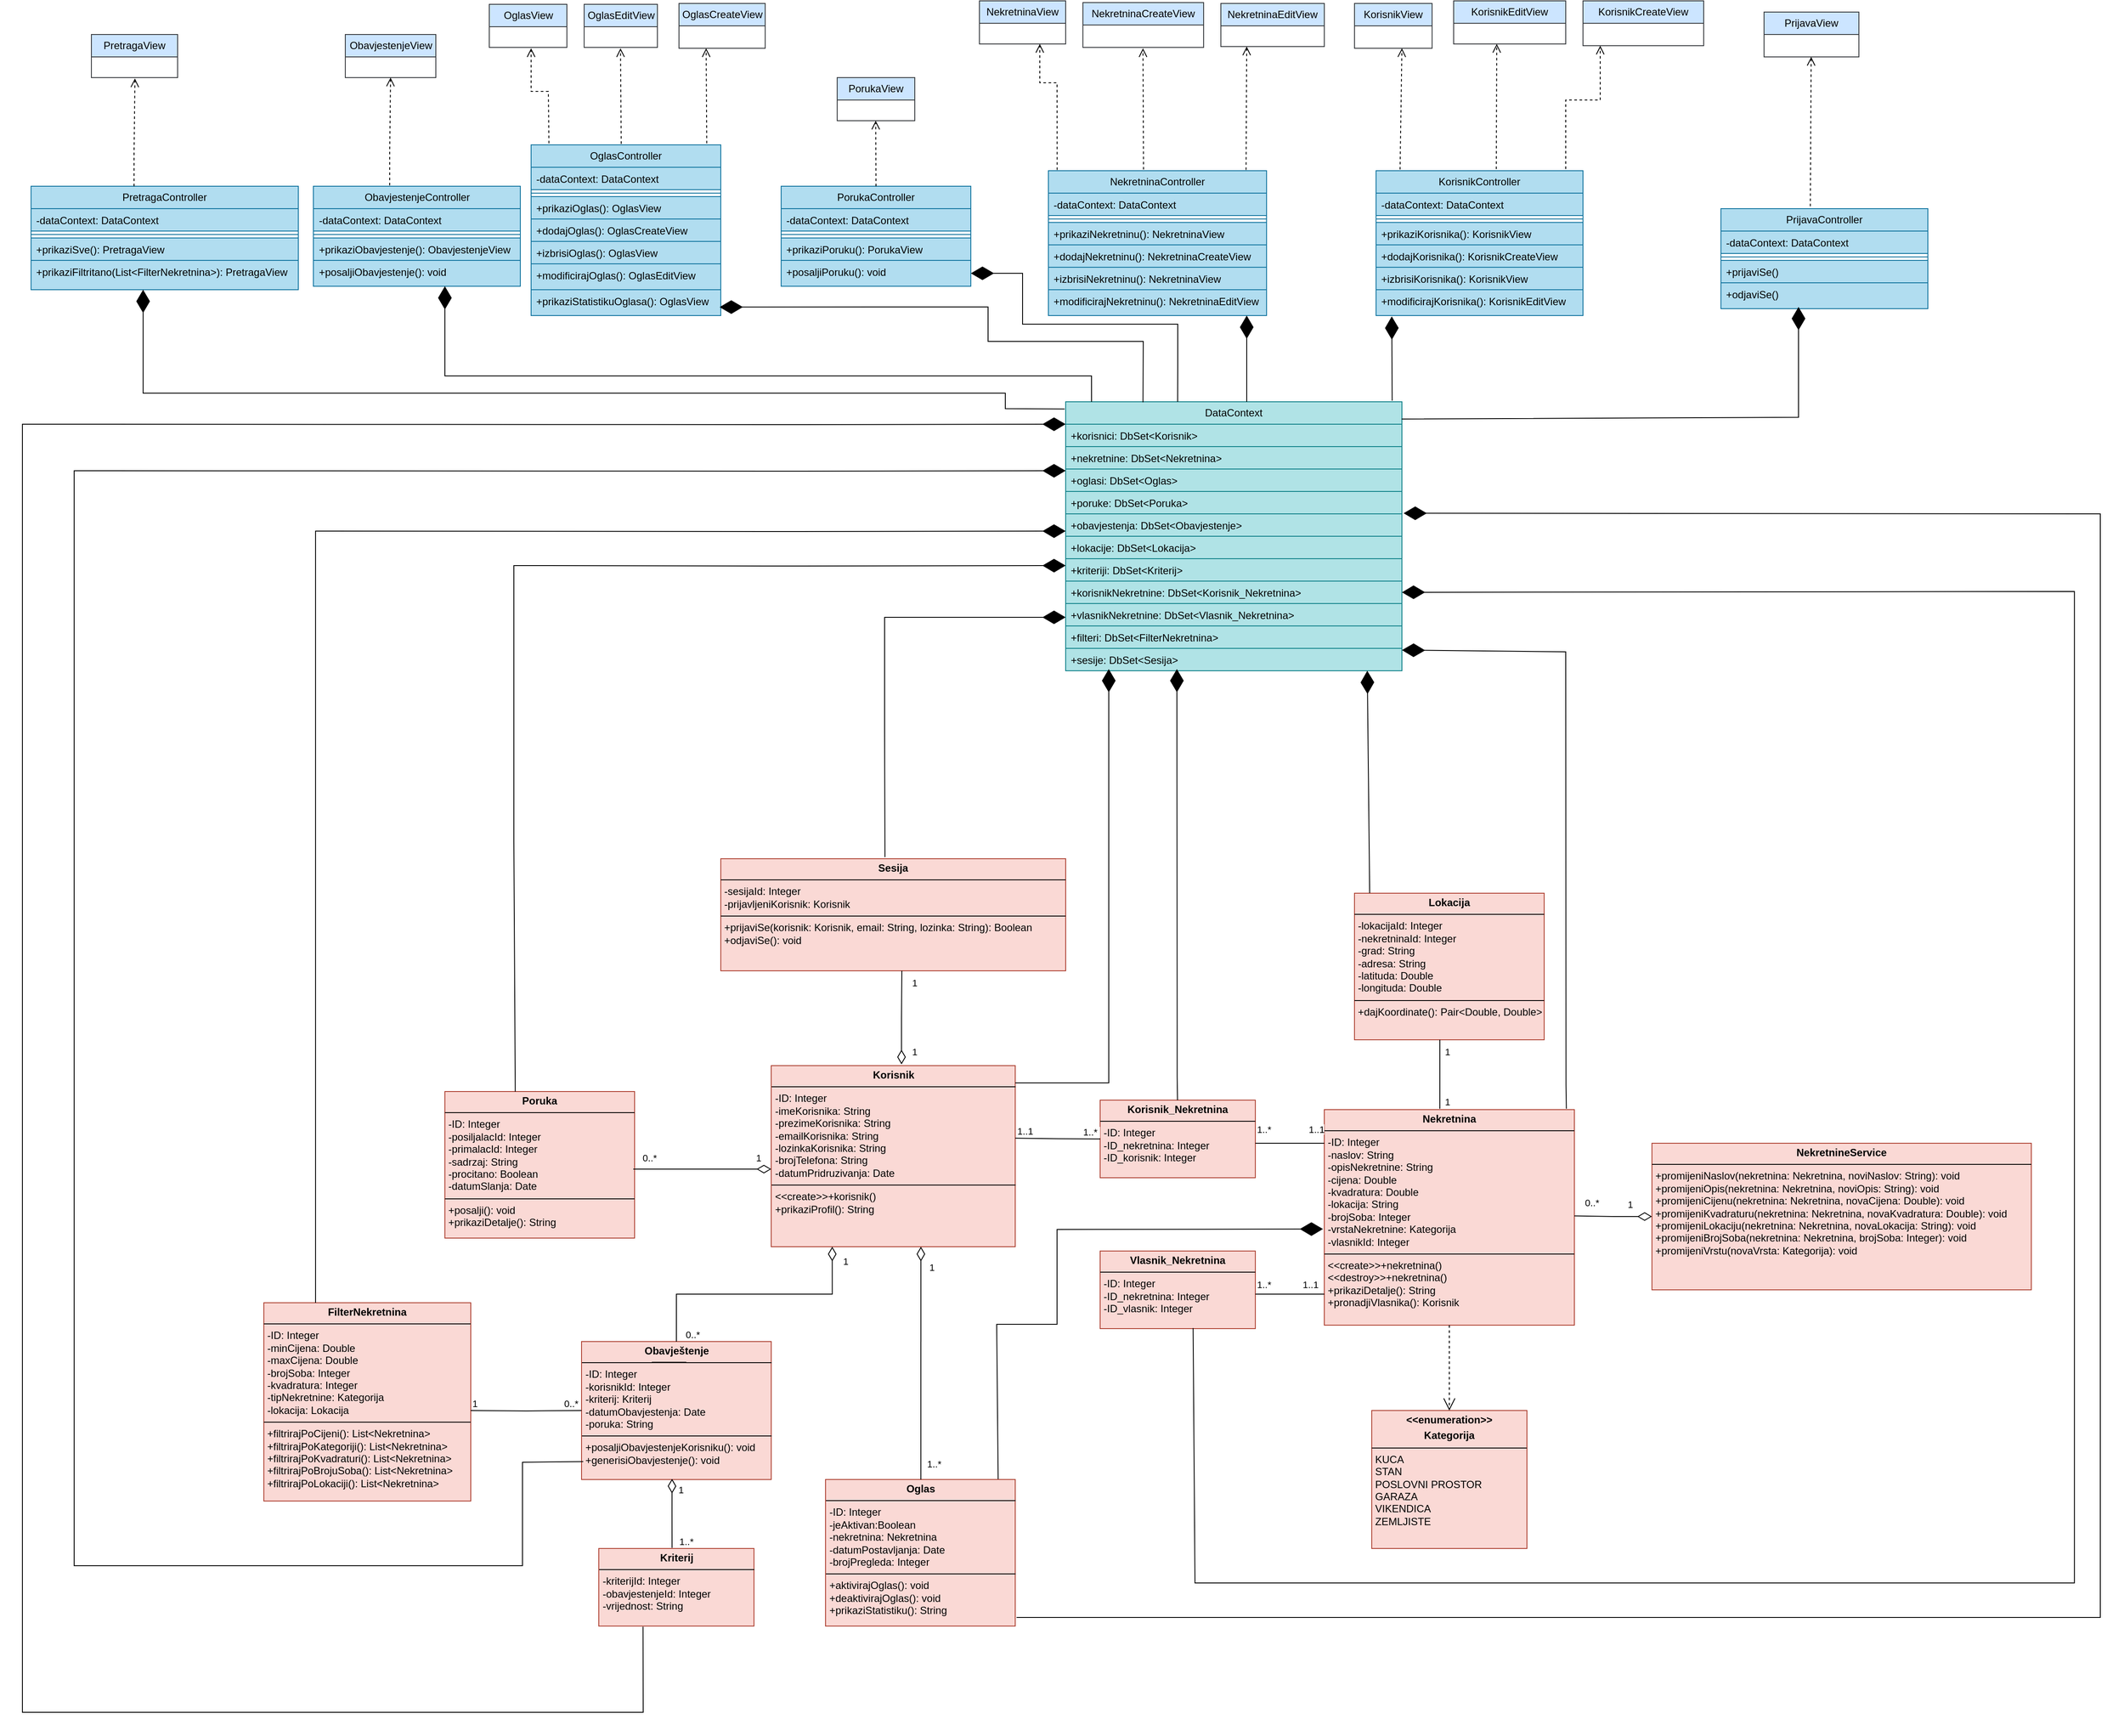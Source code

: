 <mxfile version="27.0.5">
  <diagram id="XC-6pf4Afm8j0Y0FI-te" name="Page-1">
    <mxGraphModel dx="3970" dy="2418" grid="1" gridSize="10" guides="1" tooltips="1" connect="1" arrows="1" fold="1" page="1" pageScale="1" pageWidth="827" pageHeight="1169" math="0" shadow="0">
      <root>
        <mxCell id="0" />
        <mxCell id="1" parent="0" />
        <mxCell id="rWie0WMUtJvuCDWaPYeD-3" value="" style="endArrow=diamondThin;endFill=1;endSize=24;html=1;rounded=0;exitX=0.91;exitY=0.002;exitDx=0;exitDy=0;exitPerimeter=0;" parent="1" source="ZFoCYjIveR0NVvnjtfk5-8" edge="1">
          <mxGeometry width="160" relative="1" as="geometry">
            <mxPoint x="-490" y="790" as="sourcePoint" />
            <mxPoint x="-111.5" y="509.5" as="targetPoint" />
            <Array as="points">
              <mxPoint x="-490" y="620" />
              <mxPoint x="-420" y="620" />
              <mxPoint x="-420" y="510" />
            </Array>
          </mxGeometry>
        </mxCell>
        <mxCell id="tWtYhvpoS7C6a5kGyOFx-1" value="&lt;p style=&quot;margin:0px;margin-top:4px;text-align:center;&quot;&gt;&lt;b&gt;Korisnik&lt;/b&gt;&lt;/p&gt;&lt;hr size=&quot;1&quot; style=&quot;border-style:solid;&quot;&gt;&lt;p style=&quot;margin:0px;margin-left:4px;&quot;&gt;&lt;span style=&quot;background-color: transparent; color: light-dark(rgb(0, 0, 0), rgb(255, 255, 255));&quot;&gt;-ID: Integer&amp;nbsp;&lt;/span&gt;&lt;/p&gt;&lt;p style=&quot;margin:0px;margin-left:4px;&quot;&gt;-imeKorisnika: String&amp;nbsp;&lt;/p&gt;&lt;p style=&quot;margin:0px;margin-left:4px;&quot;&gt;-prezimeKorisnika: String&lt;/p&gt;&lt;p style=&quot;margin:0px;margin-left:4px;&quot;&gt;-emailKorisnika: String&lt;/p&gt;&lt;p style=&quot;margin:0px;margin-left:4px;&quot;&gt;-lozinkaKorisnika: String&lt;/p&gt;&lt;p style=&quot;margin:0px;margin-left:4px;&quot;&gt;-brojTelefona: String&lt;/p&gt;&lt;p style=&quot;margin:0px;margin-left:4px;&quot;&gt;-datumPridruzivanja: Date&lt;/p&gt;&lt;hr size=&quot;1&quot; style=&quot;border-style:solid;&quot;&gt;&lt;p style=&quot;margin:0px;margin-left:4px;&quot;&gt;&amp;lt;&amp;lt;create&amp;gt;&amp;gt;+korisnik()&lt;br&gt;+prikaziProfil(): String&lt;/p&gt;" style="verticalAlign=top;align=left;overflow=fill;html=1;whiteSpace=wrap;fillColor=#fad9d5;strokeColor=#ae4132;" parent="1" vertex="1">
          <mxGeometry x="-751.5" y="320" width="283" height="210" as="geometry" />
        </mxCell>
        <mxCell id="ZFoCYjIveR0NVvnjtfk5-1" value="&lt;p style=&quot;margin:0px;margin-top:4px;text-align:center;&quot;&gt;&lt;b&gt;Sesija&lt;/b&gt;&lt;/p&gt;&lt;hr size=&quot;1&quot; style=&quot;border-style:solid;&quot;&gt;&lt;p style=&quot;margin:0px;margin-left:4px;&quot;&gt;&lt;span style=&quot;background-color: transparent; color: light-dark(rgb(0, 0, 0), rgb(255, 255, 255));&quot;&gt;-sesijaId: Integer&amp;nbsp;&lt;/span&gt;&lt;/p&gt;&lt;p style=&quot;margin:0px;margin-left:4px;&quot;&gt;-prijavljeniKorisnik: Korisnik&amp;nbsp;&lt;/p&gt;&lt;hr size=&quot;1&quot; style=&quot;border-style:solid;&quot;&gt;&lt;p style=&quot;margin:0px;margin-left:4px;&quot;&gt;+prijaviSe(korisnik: Korisnik, email: String, lozinka: String): Boolean&lt;br&gt;+odjaviSe(): void&lt;/p&gt;" style="verticalAlign=top;align=left;overflow=fill;html=1;whiteSpace=wrap;fillColor=#fad9d5;strokeColor=#ae4132;" parent="1" vertex="1">
          <mxGeometry x="-810" y="80" width="400" height="130" as="geometry" />
        </mxCell>
        <mxCell id="ZFoCYjIveR0NVvnjtfk5-2" value="&lt;p style=&quot;margin:0px;margin-top:4px;text-align:center;&quot;&gt;&lt;b&gt;Korisnik_Nekretnina&lt;/b&gt;&lt;/p&gt;&lt;hr size=&quot;1&quot; style=&quot;border-style:solid;&quot;&gt;&lt;p style=&quot;margin:0px;margin-left:4px;&quot;&gt;&lt;span style=&quot;background-color: transparent; color: light-dark(rgb(0, 0, 0), rgb(255, 255, 255));&quot;&gt;-ID: Integer&amp;nbsp;&lt;/span&gt;&lt;/p&gt;&lt;p style=&quot;margin:0px;margin-left:4px;&quot;&gt;-ID_nekretnina: Integer&lt;br&gt;&lt;/p&gt;&lt;p style=&quot;margin:0px;margin-left:4px;&quot;&gt;-ID_korisnik: Integer&lt;/p&gt;&lt;p style=&quot;margin:0px;margin-left:4px;&quot;&gt;&lt;br&gt;&lt;/p&gt;" style="verticalAlign=top;align=left;overflow=fill;html=1;whiteSpace=wrap;fillColor=#fad9d5;strokeColor=#ae4132;" parent="1" vertex="1">
          <mxGeometry x="-370" y="360" width="180" height="90" as="geometry" />
        </mxCell>
        <mxCell id="ZFoCYjIveR0NVvnjtfk5-3" value="&lt;p style=&quot;margin:0px;margin-top:4px;text-align:center;&quot;&gt;&lt;b&gt;Vlasnik_Nekretnina&lt;/b&gt;&lt;/p&gt;&lt;hr size=&quot;1&quot; style=&quot;border-style:solid;&quot;&gt;&lt;p style=&quot;margin:0px;margin-left:4px;&quot;&gt;&lt;span style=&quot;background-color: transparent; color: light-dark(rgb(0, 0, 0), rgb(255, 255, 255));&quot;&gt;-ID: Integer&amp;nbsp;&lt;/span&gt;&lt;/p&gt;&lt;p style=&quot;margin:0px;margin-left:4px;&quot;&gt;-ID_nekretnina: Integer&lt;br&gt;&lt;/p&gt;&lt;p style=&quot;margin:0px;margin-left:4px;&quot;&gt;-ID_vlasnik: Integer&lt;/p&gt;&lt;p style=&quot;margin:0px;margin-left:4px;&quot;&gt;&lt;br&gt;&lt;/p&gt;" style="verticalAlign=top;align=left;overflow=fill;html=1;whiteSpace=wrap;fillColor=#fad9d5;strokeColor=#ae4132;" parent="1" vertex="1">
          <mxGeometry x="-370" y="535" width="180" height="90" as="geometry" />
        </mxCell>
        <mxCell id="ZFoCYjIveR0NVvnjtfk5-4" value="&lt;p style=&quot;margin:0px;margin-top:4px;text-align:center;&quot;&gt;&lt;b&gt;Poruka&lt;/b&gt;&lt;/p&gt;&lt;hr size=&quot;1&quot; style=&quot;border-style:solid;&quot;&gt;&lt;p style=&quot;margin:0px;margin-left:4px;&quot;&gt;&lt;span style=&quot;background-color: transparent; color: light-dark(rgb(0, 0, 0), rgb(255, 255, 255));&quot;&gt;-ID: Integer&amp;nbsp;&lt;/span&gt;&lt;/p&gt;&lt;p style=&quot;margin:0px;margin-left:4px;&quot;&gt;-posiljalacId: Integer&amp;nbsp;&lt;/p&gt;&lt;p style=&quot;margin:0px;margin-left:4px;&quot;&gt;-primalacId: Integer&lt;/p&gt;&lt;p style=&quot;margin:0px;margin-left:4px;&quot;&gt;-sadrzaj: String&lt;/p&gt;&lt;p style=&quot;margin:0px;margin-left:4px;&quot;&gt;-procitano: Boolean&lt;/p&gt;&lt;p style=&quot;margin:0px;margin-left:4px;&quot;&gt;-datumSlanja: Date&lt;/p&gt;&lt;hr size=&quot;1&quot; style=&quot;border-style:solid;&quot;&gt;&lt;p style=&quot;margin:0px;margin-left:4px;&quot;&gt;+posalji(): void&lt;/p&gt;&lt;p style=&quot;margin:0px;margin-left:4px;&quot;&gt;+prikaziDetalje(): String&lt;/p&gt;" style="verticalAlign=top;align=left;overflow=fill;html=1;whiteSpace=wrap;fillColor=#fad9d5;strokeColor=#ae4132;" parent="1" vertex="1">
          <mxGeometry x="-1130" y="350" width="220" height="170" as="geometry" />
        </mxCell>
        <mxCell id="ZFoCYjIveR0NVvnjtfk5-5" value="&lt;p style=&quot;margin:0px;margin-top:4px;text-align:center;&quot;&gt;&lt;b&gt;FilterNekretnina&lt;/b&gt;&lt;/p&gt;&lt;hr size=&quot;1&quot; style=&quot;border-style:solid;&quot;&gt;&lt;p style=&quot;margin:0px;margin-left:4px;&quot;&gt;&lt;span style=&quot;background-color: transparent; color: light-dark(rgb(0, 0, 0), rgb(255, 255, 255));&quot;&gt;-ID: Integer&amp;nbsp;&lt;/span&gt;&lt;/p&gt;&lt;p style=&quot;margin:0px;margin-left:4px;&quot;&gt;-minCijena: Double&amp;nbsp;&lt;/p&gt;&lt;p style=&quot;margin:0px;margin-left:4px;&quot;&gt;-maxCijena: Double&lt;/p&gt;&lt;p style=&quot;margin:0px;margin-left:4px;&quot;&gt;-brojSoba: Integer&lt;/p&gt;&lt;p style=&quot;margin:0px;margin-left:4px;&quot;&gt;-kvadratura: Integer&lt;/p&gt;&lt;p style=&quot;margin:0px;margin-left:4px;&quot;&gt;-tipNekretnine: Kategorija&lt;/p&gt;&lt;p style=&quot;margin:0px;margin-left:4px;&quot;&gt;-lokacija: Lokacija&lt;/p&gt;&lt;hr size=&quot;1&quot; style=&quot;border-style:solid;&quot;&gt;&lt;p style=&quot;margin:0px;margin-left:4px;&quot;&gt;+filtrirajPoCijeni(): List&amp;lt;Nekretnina&amp;gt;&lt;/p&gt;&lt;p style=&quot;margin:0px;margin-left:4px;&quot;&gt;+filtrirajPoKategoriji(): List&amp;lt;Nekretnina&amp;gt;&lt;/p&gt;&lt;p style=&quot;margin:0px;margin-left:4px;&quot;&gt;+filtrirajPoKvadraturi(): List&amp;lt;Nekretnina&amp;gt;&lt;/p&gt;&lt;p style=&quot;margin:0px;margin-left:4px;&quot;&gt;+filtrirajPoBrojuSoba(): List&amp;lt;Nekretnina&amp;gt;&lt;/p&gt;&lt;p style=&quot;margin:0px;margin-left:4px;&quot;&gt;+filtrirajPoLokaciji(): List&amp;lt;Nekretnina&amp;gt;&lt;/p&gt;&lt;p style=&quot;margin:0px;margin-left:4px;&quot;&gt;&lt;br&gt;&lt;/p&gt;" style="verticalAlign=top;align=left;overflow=fill;html=1;whiteSpace=wrap;fillColor=#fad9d5;strokeColor=#ae4132;" parent="1" vertex="1">
          <mxGeometry x="-1340" y="595" width="240" height="230" as="geometry" />
        </mxCell>
        <mxCell id="ZFoCYjIveR0NVvnjtfk5-6" value="&lt;p style=&quot;margin:0px;margin-top:4px;text-align:center;&quot;&gt;&lt;b&gt;Obavještenje&lt;/b&gt;&lt;/p&gt;&lt;hr size=&quot;1&quot; style=&quot;border-style:solid;&quot;&gt;&lt;p style=&quot;margin:0px;margin-left:4px;&quot;&gt;&lt;span style=&quot;background-color: transparent; color: light-dark(rgb(0, 0, 0), rgb(255, 255, 255));&quot;&gt;-ID: Integer&amp;nbsp;&lt;/span&gt;&lt;/p&gt;&lt;p style=&quot;margin:0px;margin-left:4px;&quot;&gt;-korisnikId: Integer&lt;/p&gt;&lt;p style=&quot;margin:0px;margin-left:4px;&quot;&gt;-kriterij: Kriterij&lt;/p&gt;&lt;p style=&quot;margin:0px;margin-left:4px;&quot;&gt;-datumObavjestenja: Date&lt;/p&gt;&lt;p style=&quot;margin:0px;margin-left:4px;&quot;&gt;-poruka: String&lt;/p&gt;&lt;hr size=&quot;1&quot; style=&quot;border-style:solid;&quot;&gt;&lt;p style=&quot;margin:0px;margin-left:4px;&quot;&gt;+posaljiObavjestenjeKorisniku(): void&lt;br&gt;+generisiObavjestenje(): void&lt;/p&gt;" style="verticalAlign=top;align=left;overflow=fill;html=1;whiteSpace=wrap;fillColor=#fad9d5;strokeColor=#ae4132;" parent="1" vertex="1">
          <mxGeometry x="-971.5" y="640" width="220" height="160" as="geometry" />
        </mxCell>
        <mxCell id="ZFoCYjIveR0NVvnjtfk5-7" value="&lt;p style=&quot;margin:0px;margin-top:4px;text-align:center;&quot;&gt;&lt;b&gt;Kriterij&lt;/b&gt;&lt;/p&gt;&lt;hr size=&quot;1&quot; style=&quot;border-style:solid;&quot;&gt;&lt;p style=&quot;margin:0px;margin-left:4px;&quot;&gt;&lt;span style=&quot;background-color: transparent; color: light-dark(rgb(0, 0, 0), rgb(255, 255, 255));&quot;&gt;-kriterijId: Integer&amp;nbsp;&lt;/span&gt;&lt;/p&gt;&lt;p style=&quot;margin:0px;margin-left:4px;&quot;&gt;-obavjestenjeId: Integer&lt;br&gt;&lt;/p&gt;&lt;p style=&quot;margin:0px;margin-left:4px;&quot;&gt;-vrijednost: String&lt;/p&gt;&lt;p style=&quot;margin:0px;margin-left:4px;&quot;&gt;&lt;br&gt;&lt;/p&gt;" style="verticalAlign=top;align=left;overflow=fill;html=1;whiteSpace=wrap;fillColor=#fad9d5;strokeColor=#ae4132;" parent="1" vertex="1">
          <mxGeometry x="-951.5" y="880" width="180" height="90" as="geometry" />
        </mxCell>
        <mxCell id="ZFoCYjIveR0NVvnjtfk5-8" value="&lt;p style=&quot;margin:0px;margin-top:4px;text-align:center;&quot;&gt;&lt;b&gt;Oglas&lt;/b&gt;&lt;/p&gt;&lt;hr size=&quot;1&quot; style=&quot;border-style:solid;&quot;&gt;&lt;p style=&quot;margin:0px;margin-left:4px;&quot;&gt;&lt;span style=&quot;background-color: transparent; color: light-dark(rgb(0, 0, 0), rgb(255, 255, 255));&quot;&gt;-ID: Integer&amp;nbsp;&lt;/span&gt;&lt;/p&gt;&lt;p style=&quot;margin:0px;margin-left:4px;&quot;&gt;-jeAktivan:Boolean&lt;/p&gt;&lt;p style=&quot;margin:0px;margin-left:4px;&quot;&gt;-nekretnina: Nekretnina&lt;/p&gt;&lt;p style=&quot;margin:0px;margin-left:4px;&quot;&gt;-datumPostavljanja: Date&lt;/p&gt;&lt;p style=&quot;margin:0px;margin-left:4px;&quot;&gt;-brojPregleda: Integer&lt;/p&gt;&lt;hr size=&quot;1&quot; style=&quot;border-style:solid;&quot;&gt;&lt;p style=&quot;margin:0px;margin-left:4px;&quot;&gt;+aktivirajOglas(): void&lt;br&gt;+deaktivirajOglas(): void&lt;/p&gt;&lt;p style=&quot;margin:0px;margin-left:4px;&quot;&gt;+prikaziStatistiku(): String&lt;/p&gt;" style="verticalAlign=top;align=left;overflow=fill;html=1;whiteSpace=wrap;fillColor=#fad9d5;strokeColor=#ae4132;" parent="1" vertex="1">
          <mxGeometry x="-688.5" y="800" width="220" height="170" as="geometry" />
        </mxCell>
        <mxCell id="ZFoCYjIveR0NVvnjtfk5-9" value="&lt;p style=&quot;margin:0px;margin-top:4px;text-align:center;&quot;&gt;&lt;b&gt;Nekretnina&lt;/b&gt;&lt;/p&gt;&lt;hr size=&quot;1&quot; style=&quot;border-style:solid;&quot;&gt;&lt;p style=&quot;margin:0px;margin-left:4px;&quot;&gt;&lt;span style=&quot;background-color: transparent; color: light-dark(rgb(0, 0, 0), rgb(255, 255, 255));&quot;&gt;-ID: Integer&amp;nbsp;&lt;/span&gt;&lt;/p&gt;&lt;p style=&quot;margin:0px;margin-left:4px;&quot;&gt;-naslov: String&amp;nbsp;&lt;/p&gt;&lt;p style=&quot;margin:0px;margin-left:4px;&quot;&gt;-opisNekretnine: String&lt;/p&gt;&lt;p style=&quot;margin:0px;margin-left:4px;&quot;&gt;-cijena: Double&lt;/p&gt;&lt;p style=&quot;margin:0px;margin-left:4px;&quot;&gt;-kvadratura: Double&lt;/p&gt;&lt;p style=&quot;margin:0px;margin-left:4px;&quot;&gt;-lokacija: String&lt;/p&gt;&lt;p style=&quot;margin:0px;margin-left:4px;&quot;&gt;-brojSoba: Integer&lt;/p&gt;&lt;p style=&quot;margin:0px;margin-left:4px;&quot;&gt;-vrstaNekretnine: Kategorija&lt;/p&gt;&lt;p style=&quot;margin:0px;margin-left:4px;&quot;&gt;-vlasnikId: Integer&lt;/p&gt;&lt;hr size=&quot;1&quot; style=&quot;border-style:solid;&quot;&gt;&lt;p style=&quot;margin:0px;margin-left:4px;&quot;&gt;&amp;lt;&amp;lt;create&amp;gt;&amp;gt;+nekretnina()&lt;/p&gt;&lt;p style=&quot;margin:0px;margin-left:4px;&quot;&gt;&amp;lt;&amp;lt;destroy&amp;gt;&amp;gt;+nekretnina()&lt;br&gt;+prikaziDetalje(): String&lt;/p&gt;&lt;p style=&quot;margin:0px;margin-left:4px;&quot;&gt;+pronadjiVlasnika(): Korisnik&lt;/p&gt;" style="verticalAlign=top;align=left;overflow=fill;html=1;whiteSpace=wrap;fillColor=#fad9d5;strokeColor=#ae4132;" parent="1" vertex="1">
          <mxGeometry x="-110" y="371" width="290" height="250" as="geometry" />
        </mxCell>
        <mxCell id="ZFoCYjIveR0NVvnjtfk5-10" value="&lt;p style=&quot;margin:0px;margin-top:4px;text-align:center;&quot;&gt;&lt;b&gt;&amp;lt;&amp;lt;enumeration&amp;gt;&amp;gt;&lt;/b&gt;&lt;/p&gt;&lt;p style=&quot;margin:0px;margin-top:4px;text-align:center;&quot;&gt;&lt;b&gt;Kategorija&lt;/b&gt;&lt;/p&gt;&lt;hr size=&quot;1&quot; style=&quot;border-style:solid;&quot;&gt;&lt;p style=&quot;margin:0px;margin-left:4px;&quot;&gt;KUCA&lt;/p&gt;&lt;p style=&quot;margin:0px;margin-left:4px;&quot;&gt;STAN&lt;/p&gt;&lt;p style=&quot;margin:0px;margin-left:4px;&quot;&gt;POSLOVNI PROSTOR&lt;/p&gt;&lt;p style=&quot;margin:0px;margin-left:4px;&quot;&gt;GARAZA&lt;/p&gt;&lt;p style=&quot;margin:0px;margin-left:4px;&quot;&gt;VIKENDICA&lt;/p&gt;&lt;p style=&quot;margin:0px;margin-left:4px;&quot;&gt;ZEMLJISTE&lt;/p&gt;&lt;p style=&quot;margin:0px;margin-left:4px;&quot;&gt;&lt;br&gt;&lt;/p&gt;&lt;p style=&quot;margin:0px;margin-left:4px;&quot;&gt;&lt;br&gt;&lt;/p&gt;" style="verticalAlign=top;align=left;overflow=fill;html=1;whiteSpace=wrap;fillColor=#fad9d5;strokeColor=#ae4132;" parent="1" vertex="1">
          <mxGeometry x="-55" y="720" width="180" height="160" as="geometry" />
        </mxCell>
        <mxCell id="ZFoCYjIveR0NVvnjtfk5-11" value="&lt;p style=&quot;margin:0px;margin-top:4px;text-align:center;&quot;&gt;&lt;b&gt;NekretnineService&lt;/b&gt;&lt;/p&gt;&lt;hr size=&quot;1&quot; style=&quot;border-style:solid;&quot;&gt;&lt;p style=&quot;margin:0px;margin-left:4px;&quot;&gt;+promijeniNaslov(nekretnina: Nekretnina, noviNaslov: String): void&amp;nbsp;&lt;/p&gt;&lt;p style=&quot;margin:0px;margin-left:4px;&quot;&gt;+promijeniOpis(nekretnina: Nekretnina, noviOpis: String): void&lt;/p&gt;&lt;p style=&quot;margin:0px;margin-left:4px;&quot;&gt;+promijeniCijenu(nekretnina: Nekretnina, novaCijena: Double): void&amp;nbsp;&lt;/p&gt;&lt;p style=&quot;margin:0px;margin-left:4px;&quot;&gt;+promijeniKvadraturu(nekretnina: Nekretnina, novaKvadratura: Double): void&lt;/p&gt;&lt;p style=&quot;margin:0px;margin-left:4px;&quot;&gt;+promijeniLokaciju(nekretnina: Nekretnina, novaLokacija: String): void&lt;/p&gt;&lt;p style=&quot;margin:0px;margin-left:4px;&quot;&gt;+promijeniBrojSoba(nekretnina: Nekretnina, brojSoba: Integer): void&lt;/p&gt;&lt;p style=&quot;margin:0px;margin-left:4px;&quot;&gt;+promijeniVrstu(novaVrsta: Kategorija): void&lt;/p&gt;" style="verticalAlign=top;align=left;overflow=fill;html=1;whiteSpace=wrap;fillColor=#fad9d5;strokeColor=#ae4132;" parent="1" vertex="1">
          <mxGeometry x="270" y="410" width="440" height="170" as="geometry" />
        </mxCell>
        <mxCell id="ixb9cVX5eEBEeo8T-icQ-2" value="&lt;p style=&quot;margin:0px;margin-top:4px;text-align:center;&quot;&gt;&lt;b&gt;Lokacija&lt;/b&gt;&lt;/p&gt;&lt;hr size=&quot;1&quot; style=&quot;border-style:solid;&quot;&gt;&lt;p style=&quot;margin: 0px 0px 0px 4px;&quot;&gt;&lt;span style=&quot;background-color: transparent; color: light-dark(rgb(0, 0, 0), rgb(255, 255, 255));&quot;&gt;-lokacijaId: Integer&amp;nbsp;&lt;/span&gt;&lt;/p&gt;&lt;p style=&quot;margin: 0px 0px 0px 4px;&quot;&gt;-nekretninaId: Integer&lt;br&gt;&lt;/p&gt;&lt;p style=&quot;margin: 0px 0px 0px 4px;&quot;&gt;-grad: String&lt;/p&gt;&lt;p style=&quot;margin: 0px 0px 0px 4px;&quot;&gt;-adresa: String&lt;/p&gt;&lt;p style=&quot;margin: 0px 0px 0px 4px;&quot;&gt;-latituda: Double&lt;/p&gt;&lt;p style=&quot;margin: 0px 0px 0px 4px;&quot;&gt;-longituda: Double&lt;/p&gt;&lt;hr size=&quot;1&quot; style=&quot;border-style:solid;&quot;&gt;&lt;p style=&quot;margin:0px;margin-left:4px;&quot;&gt;+dajKoordinate(): Pair&amp;lt;Double, Double&amp;gt;&lt;/p&gt;" style="verticalAlign=top;align=left;overflow=fill;html=1;whiteSpace=wrap;fillColor=#fad9d5;strokeColor=#ae4132;" parent="1" vertex="1">
          <mxGeometry x="-75" y="120" width="220" height="170" as="geometry" />
        </mxCell>
        <mxCell id="ixb9cVX5eEBEeo8T-icQ-6" value="" style="line;strokeWidth=1;fillColor=none;align=left;verticalAlign=middle;spacingTop=-1;spacingLeft=3;spacingRight=3;rotatable=0;labelPosition=right;points=[];portConstraint=eastwest;strokeColor=inherit;" parent="1" vertex="1">
          <mxGeometry x="-890" y="660" width="40" height="8" as="geometry" />
        </mxCell>
        <mxCell id="ixb9cVX5eEBEeo8T-icQ-9" value="" style="endArrow=none;html=1;edgeStyle=orthogonalEdgeStyle;rounded=0;entryX=0;entryY=0.5;entryDx=0;entryDy=0;" parent="1" target="ZFoCYjIveR0NVvnjtfk5-6" edge="1">
          <mxGeometry relative="1" as="geometry">
            <mxPoint x="-1100" y="720" as="sourcePoint" />
            <mxPoint x="-980" y="720" as="targetPoint" />
          </mxGeometry>
        </mxCell>
        <mxCell id="ixb9cVX5eEBEeo8T-icQ-10" value="1" style="edgeLabel;resizable=0;html=1;align=left;verticalAlign=bottom;" parent="ixb9cVX5eEBEeo8T-icQ-9" connectable="0" vertex="1">
          <mxGeometry x="-1" relative="1" as="geometry" />
        </mxCell>
        <mxCell id="ixb9cVX5eEBEeo8T-icQ-11" value="0..*&amp;nbsp;" style="edgeLabel;resizable=0;html=1;align=right;verticalAlign=bottom;" parent="ixb9cVX5eEBEeo8T-icQ-9" connectable="0" vertex="1">
          <mxGeometry x="1" relative="1" as="geometry" />
        </mxCell>
        <mxCell id="ixb9cVX5eEBEeo8T-icQ-12" value="" style="endArrow=none;html=1;endSize=12;startArrow=diamondThin;startSize=14;startFill=0;edgeStyle=orthogonalEdgeStyle;align=left;verticalAlign=bottom;rounded=0;exitX=0.477;exitY=0.995;exitDx=0;exitDy=0;exitPerimeter=0;entryX=0.472;entryY=-0.008;entryDx=0;entryDy=0;entryPerimeter=0;" parent="1" source="ZFoCYjIveR0NVvnjtfk5-6" target="ZFoCYjIveR0NVvnjtfk5-7" edge="1">
          <mxGeometry x="-1" y="3" relative="1" as="geometry">
            <mxPoint x="-883.53" y="840" as="sourcePoint" />
            <mxPoint x="-772.03" y="790" as="targetPoint" />
          </mxGeometry>
        </mxCell>
        <mxCell id="ixb9cVX5eEBEeo8T-icQ-13" value="1" style="edgeLabel;resizable=0;html=1;align=left;verticalAlign=bottom;" parent="1" connectable="0" vertex="1">
          <mxGeometry x="-861.5" y="820" as="geometry" />
        </mxCell>
        <mxCell id="ixb9cVX5eEBEeo8T-icQ-14" value="1..*" style="edgeLabel;resizable=0;html=1;align=left;verticalAlign=bottom;" parent="1" connectable="0" vertex="1">
          <mxGeometry x="-860" y="880" as="geometry" />
        </mxCell>
        <mxCell id="ixb9cVX5eEBEeo8T-icQ-15" value="" style="endArrow=none;html=1;endSize=12;startArrow=diamondThin;startSize=14;startFill=0;edgeStyle=orthogonalEdgeStyle;align=left;verticalAlign=bottom;rounded=0;" parent="1" edge="1">
          <mxGeometry x="-1" y="3" relative="1" as="geometry">
            <mxPoint x="-751.5" y="440" as="sourcePoint" />
            <mxPoint x="-911.5" y="440" as="targetPoint" />
          </mxGeometry>
        </mxCell>
        <mxCell id="ixb9cVX5eEBEeo8T-icQ-16" value="1" style="edgeLabel;resizable=0;html=1;align=left;verticalAlign=bottom;" parent="1" connectable="0" vertex="1">
          <mxGeometry x="-751.5" y="850" as="geometry">
            <mxPoint x="-20" y="-415" as="offset" />
          </mxGeometry>
        </mxCell>
        <mxCell id="ixb9cVX5eEBEeo8T-icQ-17" value="0..*&amp;nbsp;" style="edgeLabel;resizable=0;html=1;align=right;verticalAlign=bottom;" parent="1" connectable="0" vertex="1">
          <mxGeometry x="-880.002" y="435" as="geometry" />
        </mxCell>
        <mxCell id="ixb9cVX5eEBEeo8T-icQ-18" value="" style="endArrow=none;html=1;endSize=12;startArrow=diamondThin;startSize=14;startFill=0;edgeStyle=orthogonalEdgeStyle;align=left;verticalAlign=bottom;rounded=0;exitX=0.25;exitY=1;exitDx=0;exitDy=0;entryX=0.5;entryY=0;entryDx=0;entryDy=0;" parent="1" source="tWtYhvpoS7C6a5kGyOFx-1" target="ZFoCYjIveR0NVvnjtfk5-6" edge="1">
          <mxGeometry x="-1" y="3" relative="1" as="geometry">
            <mxPoint x="-920" y="585" as="sourcePoint" />
            <mxPoint x="-760" y="585" as="targetPoint" />
            <mxPoint as="offset" />
          </mxGeometry>
        </mxCell>
        <mxCell id="ixb9cVX5eEBEeo8T-icQ-19" value="1" style="edgeLabel;resizable=0;html=1;align=left;verticalAlign=bottom;" parent="1" connectable="0" vertex="1">
          <mxGeometry x="-650" y="970" as="geometry">
            <mxPoint x="-20" y="-415" as="offset" />
          </mxGeometry>
        </mxCell>
        <mxCell id="ixb9cVX5eEBEeo8T-icQ-20" value="0..*&amp;nbsp;" style="edgeLabel;resizable=0;html=1;align=right;verticalAlign=bottom;" parent="1" connectable="0" vertex="1">
          <mxGeometry x="-830.002" y="640" as="geometry" />
        </mxCell>
        <mxCell id="ixb9cVX5eEBEeo8T-icQ-21" value="" style="endArrow=none;html=1;endSize=12;startArrow=diamondThin;startSize=14;startFill=0;edgeStyle=orthogonalEdgeStyle;align=left;verticalAlign=bottom;rounded=0;exitX=0.571;exitY=1;exitDx=0;exitDy=0;exitPerimeter=0;entryX=0.448;entryY=0;entryDx=0;entryDy=0;entryPerimeter=0;" parent="1" edge="1">
          <mxGeometry x="-1" y="3" relative="1" as="geometry">
            <mxPoint x="-577.907" y="530" as="sourcePoint" />
            <mxPoint x="-577.94" y="800" as="targetPoint" />
          </mxGeometry>
        </mxCell>
        <mxCell id="ixb9cVX5eEBEeo8T-icQ-22" value="1..*&amp;nbsp;" style="edgeLabel;resizable=0;html=1;align=right;verticalAlign=bottom;" parent="1" connectable="0" vertex="1">
          <mxGeometry x="-550.002" y="790" as="geometry" />
        </mxCell>
        <mxCell id="ixb9cVX5eEBEeo8T-icQ-23" value="1" style="edgeLabel;resizable=0;html=1;align=left;verticalAlign=bottom;" parent="1" connectable="0" vertex="1">
          <mxGeometry x="-650" y="970" as="geometry">
            <mxPoint x="-20" y="-415" as="offset" />
          </mxGeometry>
        </mxCell>
        <mxCell id="ixb9cVX5eEBEeo8T-icQ-24" value="&lt;span style=&quot;color: rgb(0, 0, 0); font-family: Helvetica; font-size: 11px; font-style: normal; font-variant-ligatures: normal; font-variant-caps: normal; font-weight: 400; letter-spacing: normal; orphans: 2; text-align: left; text-indent: 0px; text-transform: none; widows: 2; word-spacing: 0px; -webkit-text-stroke-width: 0px; white-space: nowrap; background-color: rgb(255, 255, 255); text-decoration-thickness: initial; text-decoration-style: initial; text-decoration-color: initial; display: inline !important; float: none;&quot;&gt;1&lt;/span&gt;" style="text;whiteSpace=wrap;html=1;" parent="1" vertex="1">
          <mxGeometry x="-570" y="540" width="40" height="40" as="geometry" />
        </mxCell>
        <mxCell id="ixb9cVX5eEBEeo8T-icQ-25" value="" style="endArrow=none;html=1;endSize=12;startArrow=diamondThin;startSize=14;startFill=0;edgeStyle=orthogonalEdgeStyle;align=left;verticalAlign=bottom;rounded=0;exitX=0.534;exitY=-0.007;exitDx=0;exitDy=0;exitPerimeter=0;entryX=0.472;entryY=-0.008;entryDx=0;entryDy=0;entryPerimeter=0;" parent="1" source="tWtYhvpoS7C6a5kGyOFx-1" edge="1">
          <mxGeometry x="-1" y="3" relative="1" as="geometry">
            <mxPoint x="-600" y="290" as="sourcePoint" />
            <mxPoint x="-600" y="210" as="targetPoint" />
          </mxGeometry>
        </mxCell>
        <mxCell id="ixb9cVX5eEBEeo8T-icQ-26" value="&lt;span style=&quot;color: rgb(0, 0, 0); font-family: Helvetica; font-size: 11px; font-style: normal; font-variant-ligatures: normal; font-variant-caps: normal; font-weight: 400; letter-spacing: normal; orphans: 2; text-align: left; text-indent: 0px; text-transform: none; widows: 2; word-spacing: 0px; -webkit-text-stroke-width: 0px; white-space: nowrap; background-color: rgb(255, 255, 255); text-decoration-thickness: initial; text-decoration-style: initial; text-decoration-color: initial; display: inline !important; float: none;&quot;&gt;1&lt;/span&gt;" style="text;whiteSpace=wrap;html=1;" parent="1" vertex="1">
          <mxGeometry x="-590" y="210" width="40" height="40" as="geometry" />
        </mxCell>
        <mxCell id="ixb9cVX5eEBEeo8T-icQ-27" value="&lt;span style=&quot;color: rgb(0, 0, 0); font-family: Helvetica; font-size: 11px; font-style: normal; font-variant-ligatures: normal; font-variant-caps: normal; font-weight: 400; letter-spacing: normal; orphans: 2; text-align: left; text-indent: 0px; text-transform: none; widows: 2; word-spacing: 0px; -webkit-text-stroke-width: 0px; white-space: nowrap; background-color: rgb(255, 255, 255); text-decoration-thickness: initial; text-decoration-style: initial; text-decoration-color: initial; display: inline !important; float: none;&quot;&gt;1&lt;/span&gt;" style="text;whiteSpace=wrap;html=1;" parent="1" vertex="1">
          <mxGeometry x="-590" y="290" width="40" height="40" as="geometry" />
        </mxCell>
        <mxCell id="ixb9cVX5eEBEeo8T-icQ-31" value="" style="endArrow=none;html=1;edgeStyle=orthogonalEdgeStyle;rounded=0;entryX=0;entryY=0.5;entryDx=0;entryDy=0;" parent="1" target="ZFoCYjIveR0NVvnjtfk5-2" edge="1">
          <mxGeometry relative="1" as="geometry">
            <mxPoint x="-468.5" y="404.17" as="sourcePoint" />
            <mxPoint x="-339.5" y="404.17" as="targetPoint" />
          </mxGeometry>
        </mxCell>
        <mxCell id="ixb9cVX5eEBEeo8T-icQ-32" value="1..1" style="edgeLabel;resizable=0;html=1;align=left;verticalAlign=bottom;" parent="ixb9cVX5eEBEeo8T-icQ-31" connectable="0" vertex="1">
          <mxGeometry x="-1" relative="1" as="geometry" />
        </mxCell>
        <mxCell id="ixb9cVX5eEBEeo8T-icQ-33" value="1..*&amp;nbsp;" style="edgeLabel;resizable=0;html=1;align=right;verticalAlign=bottom;" parent="ixb9cVX5eEBEeo8T-icQ-31" connectable="0" vertex="1">
          <mxGeometry x="1" relative="1" as="geometry" />
        </mxCell>
        <mxCell id="ixb9cVX5eEBEeo8T-icQ-37" value="" style="line;strokeWidth=1;fillColor=none;align=left;verticalAlign=middle;spacingTop=-1;spacingLeft=3;spacingRight=3;rotatable=0;labelPosition=right;points=[];portConstraint=eastwest;strokeColor=inherit;flipH=1;flipV=1;direction=south;" parent="1" vertex="1">
          <mxGeometry x="20" y="290" width="8" height="80" as="geometry" />
        </mxCell>
        <mxCell id="ixb9cVX5eEBEeo8T-icQ-38" value="&lt;span style=&quot;color: rgb(0, 0, 0); font-family: Helvetica; font-size: 11px; font-style: normal; font-variant-ligatures: normal; font-variant-caps: normal; font-weight: 400; letter-spacing: normal; orphans: 2; text-align: left; text-indent: 0px; text-transform: none; widows: 2; word-spacing: 0px; -webkit-text-stroke-width: 0px; white-space: nowrap; background-color: rgb(255, 255, 255); text-decoration-thickness: initial; text-decoration-style: initial; text-decoration-color: initial; display: inline !important; float: none;&quot;&gt;1&lt;/span&gt;" style="text;whiteSpace=wrap;html=1;" parent="1" vertex="1">
          <mxGeometry x="28" y="290" width="40" height="40" as="geometry" />
        </mxCell>
        <mxCell id="ixb9cVX5eEBEeo8T-icQ-39" value="&lt;span style=&quot;color: rgb(0, 0, 0); font-family: Helvetica; font-size: 11px; font-style: normal; font-variant-ligatures: normal; font-variant-caps: normal; font-weight: 400; letter-spacing: normal; orphans: 2; text-align: left; text-indent: 0px; text-transform: none; widows: 2; word-spacing: 0px; -webkit-text-stroke-width: 0px; white-space: nowrap; background-color: rgb(255, 255, 255); text-decoration-thickness: initial; text-decoration-style: initial; text-decoration-color: initial; display: inline !important; float: none;&quot;&gt;1&lt;/span&gt;" style="text;whiteSpace=wrap;html=1;" parent="1" vertex="1">
          <mxGeometry x="28" y="348" width="40" height="40" as="geometry" />
        </mxCell>
        <mxCell id="ixb9cVX5eEBEeo8T-icQ-40" value="" style="endArrow=open;endSize=12;dashed=1;html=1;rounded=0;exitX=0.5;exitY=1;exitDx=0;exitDy=0;" parent="1" source="ZFoCYjIveR0NVvnjtfk5-9" target="ZFoCYjIveR0NVvnjtfk5-10" edge="1">
          <mxGeometry width="160" relative="1" as="geometry">
            <mxPoint y="650" as="sourcePoint" />
            <mxPoint x="160" y="650" as="targetPoint" />
          </mxGeometry>
        </mxCell>
        <mxCell id="ixb9cVX5eEBEeo8T-icQ-41" value="" style="endArrow=none;html=1;endSize=12;startArrow=diamondThin;startSize=14;startFill=0;edgeStyle=orthogonalEdgeStyle;align=left;verticalAlign=bottom;rounded=0;exitX=0;exitY=0.5;exitDx=0;exitDy=0;" parent="1" source="ZFoCYjIveR0NVvnjtfk5-11" edge="1">
          <mxGeometry x="-1" y="3" relative="1" as="geometry">
            <mxPoint x="340" y="494.23" as="sourcePoint" />
            <mxPoint x="180" y="494.23" as="targetPoint" />
          </mxGeometry>
        </mxCell>
        <mxCell id="ixb9cVX5eEBEeo8T-icQ-42" value="0..*&amp;nbsp;" style="edgeLabel;resizable=0;html=1;align=right;verticalAlign=bottom;" parent="1" connectable="0" vertex="1">
          <mxGeometry x="-870.002" y="445" as="geometry">
            <mxPoint x="1083" y="42" as="offset" />
          </mxGeometry>
        </mxCell>
        <mxCell id="ixb9cVX5eEBEeo8T-icQ-43" value="&lt;span style=&quot;color: rgb(0, 0, 0); font-family: Helvetica; font-size: 11px; font-style: normal; font-variant-ligatures: normal; font-variant-caps: normal; font-weight: 400; letter-spacing: normal; orphans: 2; text-align: left; text-indent: 0px; text-transform: none; widows: 2; word-spacing: 0px; -webkit-text-stroke-width: 0px; white-space: nowrap; background-color: rgb(255, 255, 255); text-decoration-thickness: initial; text-decoration-style: initial; text-decoration-color: initial; display: inline !important; float: none;&quot;&gt;1&lt;/span&gt;" style="text;whiteSpace=wrap;html=1;" parent="1" vertex="1">
          <mxGeometry x="240" y="467" width="40" height="40" as="geometry" />
        </mxCell>
        <mxCell id="ixb9cVX5eEBEeo8T-icQ-45" value="" style="line;strokeWidth=1;fillColor=none;align=left;verticalAlign=middle;spacingTop=-1;spacingLeft=3;spacingRight=3;rotatable=0;labelPosition=right;points=[];portConstraint=eastwest;strokeColor=inherit;" parent="1" vertex="1">
          <mxGeometry x="-190" y="560" width="80" height="50" as="geometry" />
        </mxCell>
        <mxCell id="ixb9cVX5eEBEeo8T-icQ-46" value="&lt;span style=&quot;color: rgb(0, 0, 0); font-family: Helvetica; font-size: 11px; font-style: normal; font-variant-ligatures: normal; font-variant-caps: normal; font-weight: 400; letter-spacing: normal; orphans: 2; text-align: left; text-indent: 0px; text-transform: none; widows: 2; word-spacing: 0px; -webkit-text-stroke-width: 0px; white-space: nowrap; background-color: rgb(255, 255, 255); text-decoration-thickness: initial; text-decoration-style: initial; text-decoration-color: initial; float: none; display: inline !important;&quot;&gt;1..*&lt;/span&gt;" style="text;whiteSpace=wrap;html=1;" parent="1" vertex="1">
          <mxGeometry x="-190" y="560" width="40" height="40" as="geometry" />
        </mxCell>
        <mxCell id="ixb9cVX5eEBEeo8T-icQ-47" value="&lt;span style=&quot;color: rgb(0, 0, 0); font-family: Helvetica; font-size: 11px; font-style: normal; font-variant-ligatures: normal; font-variant-caps: normal; font-weight: 400; letter-spacing: normal; orphans: 2; text-align: left; text-indent: 0px; text-transform: none; widows: 2; word-spacing: 0px; -webkit-text-stroke-width: 0px; white-space: nowrap; background-color: rgb(255, 255, 255); text-decoration-thickness: initial; text-decoration-style: initial; text-decoration-color: initial; float: none; display: inline !important;&quot;&gt;1..1&lt;/span&gt;" style="text;whiteSpace=wrap;html=1;" parent="1" vertex="1">
          <mxGeometry x="-137" y="560" width="40" height="40" as="geometry" />
        </mxCell>
        <mxCell id="ixb9cVX5eEBEeo8T-icQ-48" value="&lt;span style=&quot;color: rgb(0, 0, 0); font-family: Helvetica; font-size: 11px; font-style: normal; font-variant-ligatures: normal; font-variant-caps: normal; font-weight: 400; letter-spacing: normal; orphans: 2; text-align: left; text-indent: 0px; text-transform: none; widows: 2; word-spacing: 0px; -webkit-text-stroke-width: 0px; white-space: nowrap; background-color: rgb(255, 255, 255); text-decoration-thickness: initial; text-decoration-style: initial; text-decoration-color: initial; float: none; display: inline !important;&quot;&gt;1..1&lt;/span&gt;" style="text;whiteSpace=wrap;html=1;" parent="1" vertex="1">
          <mxGeometry x="-130" y="380" width="40" height="40" as="geometry" />
        </mxCell>
        <mxCell id="ixb9cVX5eEBEeo8T-icQ-49" value="&lt;span style=&quot;color: rgb(0, 0, 0); font-family: Helvetica; font-size: 11px; font-style: normal; font-variant-ligatures: normal; font-variant-caps: normal; font-weight: 400; letter-spacing: normal; orphans: 2; text-align: left; text-indent: 0px; text-transform: none; widows: 2; word-spacing: 0px; -webkit-text-stroke-width: 0px; white-space: nowrap; background-color: rgb(255, 255, 255); text-decoration-thickness: initial; text-decoration-style: initial; text-decoration-color: initial; float: none; display: inline !important;&quot;&gt;1..*&lt;/span&gt;" style="text;whiteSpace=wrap;html=1;" parent="1" vertex="1">
          <mxGeometry x="-190" y="380" width="40" height="40" as="geometry" />
        </mxCell>
        <mxCell id="ixb9cVX5eEBEeo8T-icQ-51" value="" style="line;strokeWidth=1;fillColor=none;align=left;verticalAlign=middle;spacingTop=-1;spacingLeft=3;spacingRight=3;rotatable=0;labelPosition=right;points=[];portConstraint=eastwest;strokeColor=inherit;" parent="1" vertex="1">
          <mxGeometry x="-190" y="385" width="80" height="50" as="geometry" />
        </mxCell>
        <mxCell id="izCSbGVo8DyJcmBQW2oV-1" value="DataContext" style="swimlane;fontStyle=0;childLayout=stackLayout;horizontal=1;startSize=26;fillColor=#b0e3e6;horizontalStack=0;resizeParent=1;resizeParentMax=0;resizeLast=0;collapsible=1;marginBottom=0;whiteSpace=wrap;html=1;strokeColor=#0e8088;" parent="1" vertex="1">
          <mxGeometry x="-410" y="-450" width="390" height="312" as="geometry" />
        </mxCell>
        <mxCell id="izCSbGVo8DyJcmBQW2oV-2" value="+korisnici: DbSet&amp;lt;Korisnik&amp;gt;" style="text;strokeColor=#0e8088;fillColor=#b0e3e6;align=left;verticalAlign=top;spacingLeft=4;spacingRight=4;overflow=hidden;rotatable=0;points=[[0,0.5],[1,0.5]];portConstraint=eastwest;whiteSpace=wrap;html=1;" parent="izCSbGVo8DyJcmBQW2oV-1" vertex="1">
          <mxGeometry y="26" width="390" height="26" as="geometry" />
        </mxCell>
        <mxCell id="izCSbGVo8DyJcmBQW2oV-3" value="+nekretnine: DbSet&amp;lt;Nekretnina&amp;gt;" style="text;strokeColor=#0e8088;fillColor=#b0e3e6;align=left;verticalAlign=top;spacingLeft=4;spacingRight=4;overflow=hidden;rotatable=0;points=[[0,0.5],[1,0.5]];portConstraint=eastwest;whiteSpace=wrap;html=1;" parent="izCSbGVo8DyJcmBQW2oV-1" vertex="1">
          <mxGeometry y="52" width="390" height="26" as="geometry" />
        </mxCell>
        <mxCell id="izCSbGVo8DyJcmBQW2oV-4" value="+oglasi: DbSet&amp;lt;Oglas&amp;gt;" style="text;strokeColor=#0e8088;fillColor=#b0e3e6;align=left;verticalAlign=top;spacingLeft=4;spacingRight=4;overflow=hidden;rotatable=0;points=[[0,0.5],[1,0.5]];portConstraint=eastwest;whiteSpace=wrap;html=1;" parent="izCSbGVo8DyJcmBQW2oV-1" vertex="1">
          <mxGeometry y="78" width="390" height="26" as="geometry" />
        </mxCell>
        <mxCell id="izCSbGVo8DyJcmBQW2oV-5" value="+poruke: DbSet&amp;lt;Poruka&amp;gt;&amp;nbsp;" style="text;strokeColor=#0e8088;fillColor=#b0e3e6;align=left;verticalAlign=top;spacingLeft=4;spacingRight=4;overflow=hidden;rotatable=0;points=[[0,0.5],[1,0.5]];portConstraint=eastwest;whiteSpace=wrap;html=1;" parent="izCSbGVo8DyJcmBQW2oV-1" vertex="1">
          <mxGeometry y="104" width="390" height="26" as="geometry" />
        </mxCell>
        <mxCell id="izCSbGVo8DyJcmBQW2oV-6" value="+obavjestenja: DbSet&amp;lt;Obavjestenje&amp;gt;&amp;nbsp;" style="text;strokeColor=#0e8088;fillColor=#b0e3e6;align=left;verticalAlign=top;spacingLeft=4;spacingRight=4;overflow=hidden;rotatable=0;points=[[0,0.5],[1,0.5]];portConstraint=eastwest;whiteSpace=wrap;html=1;" parent="izCSbGVo8DyJcmBQW2oV-1" vertex="1">
          <mxGeometry y="130" width="390" height="26" as="geometry" />
        </mxCell>
        <mxCell id="izCSbGVo8DyJcmBQW2oV-7" value="+lokacije: DbSet&amp;lt;Lokacija&amp;gt;" style="text;strokeColor=#0e8088;fillColor=#b0e3e6;align=left;verticalAlign=top;spacingLeft=4;spacingRight=4;overflow=hidden;rotatable=0;points=[[0,0.5],[1,0.5]];portConstraint=eastwest;whiteSpace=wrap;html=1;" parent="izCSbGVo8DyJcmBQW2oV-1" vertex="1">
          <mxGeometry y="156" width="390" height="26" as="geometry" />
        </mxCell>
        <mxCell id="izCSbGVo8DyJcmBQW2oV-8" value="+kriteriji: DbSet&amp;lt;Kriterij&amp;gt;&amp;nbsp;" style="text;strokeColor=#0e8088;fillColor=#b0e3e6;align=left;verticalAlign=top;spacingLeft=4;spacingRight=4;overflow=hidden;rotatable=0;points=[[0,0.5],[1,0.5]];portConstraint=eastwest;whiteSpace=wrap;html=1;" parent="izCSbGVo8DyJcmBQW2oV-1" vertex="1">
          <mxGeometry y="182" width="390" height="26" as="geometry" />
        </mxCell>
        <mxCell id="izCSbGVo8DyJcmBQW2oV-9" value="+korisnikNekretnine: DbSet&amp;lt;Korisnik_Nekretnina&amp;gt;&amp;nbsp;" style="text;strokeColor=#0e8088;fillColor=#b0e3e6;align=left;verticalAlign=top;spacingLeft=4;spacingRight=4;overflow=hidden;rotatable=0;points=[[0,0.5],[1,0.5]];portConstraint=eastwest;whiteSpace=wrap;html=1;" parent="izCSbGVo8DyJcmBQW2oV-1" vertex="1">
          <mxGeometry y="208" width="390" height="26" as="geometry" />
        </mxCell>
        <mxCell id="izCSbGVo8DyJcmBQW2oV-10" value="+vlasnikNekretnine: DbSet&amp;lt;Vlasnik_Nekretnina&amp;gt;&amp;nbsp;" style="text;strokeColor=#0e8088;fillColor=#b0e3e6;align=left;verticalAlign=top;spacingLeft=4;spacingRight=4;overflow=hidden;rotatable=0;points=[[0,0.5],[1,0.5]];portConstraint=eastwest;whiteSpace=wrap;html=1;" parent="izCSbGVo8DyJcmBQW2oV-1" vertex="1">
          <mxGeometry y="234" width="390" height="26" as="geometry" />
        </mxCell>
        <mxCell id="izCSbGVo8DyJcmBQW2oV-12" value="+filteri: DbSet&amp;lt;FilterNekretnina&amp;gt;" style="text;strokeColor=#0e8088;fillColor=#b0e3e6;align=left;verticalAlign=top;spacingLeft=4;spacingRight=4;overflow=hidden;rotatable=0;points=[[0,0.5],[1,0.5]];portConstraint=eastwest;whiteSpace=wrap;html=1;" parent="izCSbGVo8DyJcmBQW2oV-1" vertex="1">
          <mxGeometry y="260" width="390" height="26" as="geometry" />
        </mxCell>
        <mxCell id="izCSbGVo8DyJcmBQW2oV-17" value="+sesije: DbSet&amp;lt;Sesija&amp;gt;" style="text;strokeColor=#0e8088;fillColor=#b0e3e6;align=left;verticalAlign=top;spacingLeft=4;spacingRight=4;overflow=hidden;rotatable=0;points=[[0,0.5],[1,0.5]];portConstraint=eastwest;whiteSpace=wrap;html=1;" parent="izCSbGVo8DyJcmBQW2oV-1" vertex="1">
          <mxGeometry y="286" width="390" height="26" as="geometry" />
        </mxCell>
        <mxCell id="izCSbGVo8DyJcmBQW2oV-11" value="" style="endArrow=diamondThin;endFill=1;endSize=24;html=1;rounded=0;exitX=0.285;exitY=1.008;exitDx=0;exitDy=0;exitPerimeter=0;" parent="1" source="ZFoCYjIveR0NVvnjtfk5-7" edge="1">
          <mxGeometry width="160" relative="1" as="geometry">
            <mxPoint x="-870" y="1070" as="sourcePoint" />
            <mxPoint x="-410" y="-424" as="targetPoint" />
            <Array as="points">
              <mxPoint x="-900" y="1070" />
              <mxPoint x="-1620" y="1070" />
              <mxPoint x="-1620" y="540" />
              <mxPoint x="-1620" y="-424" />
              <mxPoint x="-718.5" y="-423.5" />
            </Array>
          </mxGeometry>
        </mxCell>
        <mxCell id="izCSbGVo8DyJcmBQW2oV-13" value="" style="endArrow=diamondThin;endFill=1;endSize=24;html=1;rounded=0;exitX=0.009;exitY=0.87;exitDx=0;exitDy=0;exitPerimeter=0;" parent="1" source="ZFoCYjIveR0NVvnjtfk5-6" edge="1">
          <mxGeometry width="160" relative="1" as="geometry">
            <mxPoint x="-1040" y="760" as="sourcePoint" />
            <mxPoint x="-410" y="-370" as="targetPoint" />
            <Array as="points">
              <mxPoint x="-1040" y="780" />
              <mxPoint x="-1040" y="900" />
              <mxPoint x="-1560" y="900" />
              <mxPoint x="-1560" y="510" />
              <mxPoint x="-1560" y="-370" />
              <mxPoint x="-718.5" y="-369.5" />
            </Array>
          </mxGeometry>
        </mxCell>
        <mxCell id="izCSbGVo8DyJcmBQW2oV-14" value="" style="endArrow=diamondThin;endFill=1;endSize=24;html=1;rounded=0;exitX=0.25;exitY=0;exitDx=0;exitDy=0;" parent="1" source="ZFoCYjIveR0NVvnjtfk5-5" edge="1">
          <mxGeometry width="160" relative="1" as="geometry">
            <mxPoint x="-790" y="-9.5" as="sourcePoint" />
            <mxPoint x="-410" y="-300" as="targetPoint" />
            <Array as="points">
              <mxPoint x="-1280" y="50" />
              <mxPoint x="-1280" y="-300" />
              <mxPoint x="-722" y="-299.5" />
            </Array>
          </mxGeometry>
        </mxCell>
        <mxCell id="izCSbGVo8DyJcmBQW2oV-15" value="" style="endArrow=diamondThin;endFill=1;endSize=24;html=1;rounded=0;exitX=0.371;exitY=0.001;exitDx=0;exitDy=0;exitPerimeter=0;" parent="1" source="ZFoCYjIveR0NVvnjtfk5-4" edge="1">
          <mxGeometry width="160" relative="1" as="geometry">
            <mxPoint x="-1050" y="340" as="sourcePoint" />
            <mxPoint x="-410" y="-260" as="targetPoint" />
            <Array as="points">
              <mxPoint x="-1050" y="60" />
              <mxPoint x="-1050" y="-260" />
              <mxPoint x="-718.5" y="-259.5" />
            </Array>
          </mxGeometry>
        </mxCell>
        <mxCell id="izCSbGVo8DyJcmBQW2oV-16" value="" style="endArrow=diamondThin;endFill=1;endSize=24;html=1;rounded=0;exitX=0.476;exitY=-0.014;exitDx=0;exitDy=0;exitPerimeter=0;" parent="1" source="ZFoCYjIveR0NVvnjtfk5-1" edge="1">
          <mxGeometry width="160" relative="1" as="geometry">
            <mxPoint x="-620" y="60" as="sourcePoint" />
            <mxPoint x="-410" y="-200" as="targetPoint" />
            <Array as="points">
              <mxPoint x="-620" y="-70" />
              <mxPoint x="-620" y="-200" />
            </Array>
          </mxGeometry>
        </mxCell>
        <mxCell id="izCSbGVo8DyJcmBQW2oV-18" value="" style="endArrow=diamondThin;endFill=1;endSize=24;html=1;rounded=0;" parent="1" edge="1">
          <mxGeometry width="160" relative="1" as="geometry">
            <mxPoint x="-468.5" y="340" as="sourcePoint" />
            <mxPoint x="-360" y="-140" as="targetPoint" />
            <Array as="points">
              <mxPoint x="-360" y="340" />
              <mxPoint x="-360" y="280" />
            </Array>
          </mxGeometry>
        </mxCell>
        <mxCell id="izCSbGVo8DyJcmBQW2oV-19" value="" style="endArrow=diamondThin;endFill=1;endSize=24;html=1;rounded=0;exitX=0.605;exitY=0.045;exitDx=0;exitDy=0;exitPerimeter=0;" parent="1" edge="1">
          <mxGeometry width="160" relative="1" as="geometry">
            <mxPoint x="-280.27" y="360.0" as="sourcePoint" />
            <mxPoint x="-281" y="-140" as="targetPoint" />
            <Array as="points">
              <mxPoint x="-280.67" y="332.95" />
              <mxPoint x="-280.67" y="272.95" />
            </Array>
          </mxGeometry>
        </mxCell>
        <mxCell id="izCSbGVo8DyJcmBQW2oV-20" value="" style="endArrow=diamondThin;endFill=1;endSize=24;html=1;rounded=0;exitX=0.08;exitY=-0.001;exitDx=0;exitDy=0;exitPerimeter=0;entryX=0.897;entryY=1;entryDx=0;entryDy=0;entryPerimeter=0;" parent="1" source="ixb9cVX5eEBEeo8T-icQ-2" target="izCSbGVo8DyJcmBQW2oV-17" edge="1">
          <mxGeometry width="160" relative="1" as="geometry">
            <mxPoint x="-55" y="112" as="sourcePoint" />
            <mxPoint x="-55" y="-138" as="targetPoint" />
            <Array as="points" />
          </mxGeometry>
        </mxCell>
        <mxCell id="izCSbGVo8DyJcmBQW2oV-21" value="" style="endArrow=diamondThin;endFill=1;endSize=24;html=1;rounded=0;exitX=0.605;exitY=0.045;exitDx=0;exitDy=0;exitPerimeter=0;" parent="1" edge="1">
          <mxGeometry width="160" relative="1" as="geometry">
            <mxPoint x="170.73" y="370.0" as="sourcePoint" />
            <mxPoint x="-20" y="-162" as="targetPoint" />
            <Array as="points">
              <mxPoint x="170.33" y="342.95" />
              <mxPoint x="170" y="-160" />
            </Array>
          </mxGeometry>
        </mxCell>
        <mxCell id="izCSbGVo8DyJcmBQW2oV-22" value="" style="endArrow=diamondThin;endFill=1;endSize=24;html=1;rounded=0;exitX=0.599;exitY=0.993;exitDx=0;exitDy=0;exitPerimeter=0;entryX=1;entryY=0.5;entryDx=0;entryDy=0;" parent="1" source="ZFoCYjIveR0NVvnjtfk5-3" target="izCSbGVo8DyJcmBQW2oV-9" edge="1">
          <mxGeometry width="160" relative="1" as="geometry">
            <mxPoint x="-330" y="920" as="sourcePoint" />
            <mxPoint x="760" y="-320" as="targetPoint" />
            <Array as="points">
              <mxPoint x="-260" y="920" />
              <mxPoint x="680" y="920" />
              <mxPoint x="760" y="920" />
              <mxPoint x="760" y="-230" />
            </Array>
          </mxGeometry>
        </mxCell>
        <mxCell id="izCSbGVo8DyJcmBQW2oV-23" value="" style="endArrow=diamondThin;endFill=1;endSize=24;html=1;rounded=0;entryX=1.005;entryY=-0.028;entryDx=0;entryDy=0;entryPerimeter=0;" parent="1" target="izCSbGVo8DyJcmBQW2oV-6" edge="1">
          <mxGeometry width="160" relative="1" as="geometry">
            <mxPoint x="-467" y="960" as="sourcePoint" />
            <mxPoint x="790" y="-410" as="targetPoint" />
            <Array as="points">
              <mxPoint x="-80" y="960" />
              <mxPoint x="400" y="960" />
              <mxPoint x="790" y="960" />
              <mxPoint x="790" y="-320" />
            </Array>
          </mxGeometry>
        </mxCell>
        <mxCell id="izCSbGVo8DyJcmBQW2oV-24" value="KorisnikController" style="swimlane;fontStyle=0;childLayout=stackLayout;horizontal=1;startSize=26;fillColor=#b1ddf0;horizontalStack=0;resizeParent=1;resizeParentMax=0;resizeLast=0;collapsible=1;marginBottom=0;whiteSpace=wrap;html=1;strokeColor=#10739e;" parent="1" vertex="1">
          <mxGeometry x="-50" y="-718" width="240" height="168" as="geometry" />
        </mxCell>
        <mxCell id="izCSbGVo8DyJcmBQW2oV-25" value="-dataContext: DataContext" style="text;strokeColor=#10739e;fillColor=#b1ddf0;align=left;verticalAlign=top;spacingLeft=4;spacingRight=4;overflow=hidden;rotatable=0;points=[[0,0.5],[1,0.5]];portConstraint=eastwest;whiteSpace=wrap;html=1;" parent="izCSbGVo8DyJcmBQW2oV-24" vertex="1">
          <mxGeometry y="26" width="240" height="26" as="geometry" />
        </mxCell>
        <mxCell id="izCSbGVo8DyJcmBQW2oV-105" value="" style="line;strokeWidth=1;fillColor=#b1ddf0;align=left;verticalAlign=middle;spacingTop=-1;spacingLeft=3;spacingRight=3;rotatable=0;labelPosition=right;points=[];portConstraint=eastwest;strokeColor=#10739e;" parent="izCSbGVo8DyJcmBQW2oV-24" vertex="1">
          <mxGeometry y="52" width="240" height="8" as="geometry" />
        </mxCell>
        <mxCell id="izCSbGVo8DyJcmBQW2oV-26" value="+prikaziKorisnika(): KorisnikView" style="text;strokeColor=#10739e;fillColor=#b1ddf0;align=left;verticalAlign=top;spacingLeft=4;spacingRight=4;overflow=hidden;rotatable=0;points=[[0,0.5],[1,0.5]];portConstraint=eastwest;whiteSpace=wrap;html=1;" parent="izCSbGVo8DyJcmBQW2oV-24" vertex="1">
          <mxGeometry y="60" width="240" height="26" as="geometry" />
        </mxCell>
        <mxCell id="izCSbGVo8DyJcmBQW2oV-27" value="+dodajKorisnika(): KorisnikCreateView" style="text;strokeColor=#10739e;fillColor=#b1ddf0;align=left;verticalAlign=top;spacingLeft=4;spacingRight=4;overflow=hidden;rotatable=0;points=[[0,0.5],[1,0.5]];portConstraint=eastwest;whiteSpace=wrap;html=1;" parent="izCSbGVo8DyJcmBQW2oV-24" vertex="1">
          <mxGeometry y="86" width="240" height="26" as="geometry" />
        </mxCell>
        <mxCell id="izCSbGVo8DyJcmBQW2oV-28" value="+izbrisiKorisnika(): KorisnikView" style="text;strokeColor=#10739e;fillColor=#b1ddf0;align=left;verticalAlign=top;spacingLeft=4;spacingRight=4;overflow=hidden;rotatable=0;points=[[0,0.5],[1,0.5]];portConstraint=eastwest;whiteSpace=wrap;html=1;" parent="izCSbGVo8DyJcmBQW2oV-24" vertex="1">
          <mxGeometry y="112" width="240" height="26" as="geometry" />
        </mxCell>
        <mxCell id="izCSbGVo8DyJcmBQW2oV-29" value="+modificirajKorisnika(): KorisnikEditView" style="text;strokeColor=#10739e;fillColor=#b1ddf0;align=left;verticalAlign=top;spacingLeft=4;spacingRight=4;overflow=hidden;rotatable=0;points=[[0,0.5],[1,0.5]];portConstraint=eastwest;whiteSpace=wrap;html=1;" parent="izCSbGVo8DyJcmBQW2oV-24" vertex="1">
          <mxGeometry y="138" width="240" height="30" as="geometry" />
        </mxCell>
        <mxCell id="izCSbGVo8DyJcmBQW2oV-30" value="NekretninaCreateView" style="swimlane;fontStyle=0;childLayout=stackLayout;horizontal=1;startSize=26;fillColor=#cce5ff;horizontalStack=0;resizeParent=1;resizeParentMax=0;resizeLast=0;collapsible=1;marginBottom=0;whiteSpace=wrap;html=1;strokeColor=#36393d;" parent="1" vertex="1">
          <mxGeometry x="-390" y="-913" width="140" height="52" as="geometry" />
        </mxCell>
        <mxCell id="izCSbGVo8DyJcmBQW2oV-34" value="NekretninaView" style="swimlane;fontStyle=0;childLayout=stackLayout;horizontal=1;startSize=26;fillColor=#cce5ff;horizontalStack=0;resizeParent=1;resizeParentMax=0;resizeLast=0;collapsible=1;marginBottom=0;whiteSpace=wrap;html=1;strokeColor=#36393d;" parent="1" vertex="1">
          <mxGeometry x="-510" y="-915" width="100" height="50" as="geometry" />
        </mxCell>
        <mxCell id="izCSbGVo8DyJcmBQW2oV-35" value="NekretninaEditView" style="swimlane;fontStyle=0;childLayout=stackLayout;horizontal=1;startSize=26;fillColor=#cce5ff;horizontalStack=0;resizeParent=1;resizeParentMax=0;resizeLast=0;collapsible=1;marginBottom=0;whiteSpace=wrap;html=1;strokeColor=#36393d;" parent="1" vertex="1">
          <mxGeometry x="-230" y="-912" width="120" height="50" as="geometry" />
        </mxCell>
        <mxCell id="izCSbGVo8DyJcmBQW2oV-37" value="NekretninaController" style="swimlane;fontStyle=0;childLayout=stackLayout;horizontal=1;startSize=26;fillColor=#b1ddf0;horizontalStack=0;resizeParent=1;resizeParentMax=0;resizeLast=0;collapsible=1;marginBottom=0;whiteSpace=wrap;html=1;strokeColor=#10739e;" parent="1" vertex="1">
          <mxGeometry x="-430" y="-718" width="253" height="168" as="geometry" />
        </mxCell>
        <mxCell id="izCSbGVo8DyJcmBQW2oV-38" value="-dataContext: DataContext" style="text;strokeColor=#10739e;fillColor=#b1ddf0;align=left;verticalAlign=top;spacingLeft=4;spacingRight=4;overflow=hidden;rotatable=0;points=[[0,0.5],[1,0.5]];portConstraint=eastwest;whiteSpace=wrap;html=1;" parent="izCSbGVo8DyJcmBQW2oV-37" vertex="1">
          <mxGeometry y="26" width="253" height="26" as="geometry" />
        </mxCell>
        <mxCell id="izCSbGVo8DyJcmBQW2oV-108" value="" style="line;strokeWidth=1;fillColor=#b1ddf0;align=left;verticalAlign=middle;spacingTop=-1;spacingLeft=3;spacingRight=3;rotatable=0;labelPosition=right;points=[];portConstraint=eastwest;strokeColor=#10739e;" parent="izCSbGVo8DyJcmBQW2oV-37" vertex="1">
          <mxGeometry y="52" width="253" height="8" as="geometry" />
        </mxCell>
        <mxCell id="izCSbGVo8DyJcmBQW2oV-39" value="+prikaziNekretninu(): NekretninaView" style="text;strokeColor=#10739e;fillColor=#b1ddf0;align=left;verticalAlign=top;spacingLeft=4;spacingRight=4;overflow=hidden;rotatable=0;points=[[0,0.5],[1,0.5]];portConstraint=eastwest;whiteSpace=wrap;html=1;" parent="izCSbGVo8DyJcmBQW2oV-37" vertex="1">
          <mxGeometry y="60" width="253" height="26" as="geometry" />
        </mxCell>
        <mxCell id="izCSbGVo8DyJcmBQW2oV-40" value="+dodajNekretninu(): NekretninaCreateView" style="text;strokeColor=#10739e;fillColor=#b1ddf0;align=left;verticalAlign=top;spacingLeft=4;spacingRight=4;overflow=hidden;rotatable=0;points=[[0,0.5],[1,0.5]];portConstraint=eastwest;whiteSpace=wrap;html=1;" parent="izCSbGVo8DyJcmBQW2oV-37" vertex="1">
          <mxGeometry y="86" width="253" height="26" as="geometry" />
        </mxCell>
        <mxCell id="izCSbGVo8DyJcmBQW2oV-41" value="+izbrisiNekretninu(): NekretninaView" style="text;strokeColor=#10739e;fillColor=#b1ddf0;align=left;verticalAlign=top;spacingLeft=4;spacingRight=4;overflow=hidden;rotatable=0;points=[[0,0.5],[1,0.5]];portConstraint=eastwest;whiteSpace=wrap;html=1;" parent="izCSbGVo8DyJcmBQW2oV-37" vertex="1">
          <mxGeometry y="112" width="253" height="26" as="geometry" />
        </mxCell>
        <mxCell id="izCSbGVo8DyJcmBQW2oV-42" value="+modificirajNekretninu(): NekretninaEditView" style="text;strokeColor=#10739e;fillColor=#b1ddf0;align=left;verticalAlign=top;spacingLeft=4;spacingRight=4;overflow=hidden;rotatable=0;points=[[0,0.5],[1,0.5]];portConstraint=eastwest;whiteSpace=wrap;html=1;" parent="izCSbGVo8DyJcmBQW2oV-37" vertex="1">
          <mxGeometry y="138" width="253" height="30" as="geometry" />
        </mxCell>
        <mxCell id="izCSbGVo8DyJcmBQW2oV-43" value="KorisnikCreateView" style="swimlane;fontStyle=0;childLayout=stackLayout;horizontal=1;startSize=26;fillColor=#cce5ff;horizontalStack=0;resizeParent=1;resizeParentMax=0;resizeLast=0;collapsible=1;marginBottom=0;whiteSpace=wrap;html=1;strokeColor=#36393d;" parent="1" vertex="1">
          <mxGeometry x="190" y="-915" width="140" height="52" as="geometry" />
        </mxCell>
        <mxCell id="izCSbGVo8DyJcmBQW2oV-44" value="KorisnikView" style="swimlane;fontStyle=0;childLayout=stackLayout;horizontal=1;startSize=26;fillColor=#cce5ff;horizontalStack=0;resizeParent=1;resizeParentMax=0;resizeLast=0;collapsible=1;marginBottom=0;whiteSpace=wrap;html=1;strokeColor=#36393d;" parent="1" vertex="1">
          <mxGeometry x="-75" y="-912" width="90" height="52" as="geometry" />
        </mxCell>
        <mxCell id="izCSbGVo8DyJcmBQW2oV-45" value="KorisnikEditView" style="swimlane;fontStyle=0;childLayout=stackLayout;horizontal=1;startSize=26;fillColor=#cce5ff;horizontalStack=0;resizeParent=1;resizeParentMax=0;resizeLast=0;collapsible=1;marginBottom=0;whiteSpace=wrap;html=1;strokeColor=#36393d;" parent="1" vertex="1">
          <mxGeometry x="40" y="-915" width="130" height="50" as="geometry" />
        </mxCell>
        <mxCell id="izCSbGVo8DyJcmBQW2oV-46" value="OglasController" style="swimlane;fontStyle=0;childLayout=stackLayout;horizontal=1;startSize=26;fillColor=#b1ddf0;horizontalStack=0;resizeParent=1;resizeParentMax=0;resizeLast=0;collapsible=1;marginBottom=0;whiteSpace=wrap;html=1;strokeColor=#10739e;" parent="1" vertex="1">
          <mxGeometry x="-1030" y="-748" width="220" height="198" as="geometry" />
        </mxCell>
        <mxCell id="izCSbGVo8DyJcmBQW2oV-47" value="-dataContext: DataContext" style="text;strokeColor=#10739e;fillColor=#b1ddf0;align=left;verticalAlign=top;spacingLeft=4;spacingRight=4;overflow=hidden;rotatable=0;points=[[0,0.5],[1,0.5]];portConstraint=eastwest;whiteSpace=wrap;html=1;" parent="izCSbGVo8DyJcmBQW2oV-46" vertex="1">
          <mxGeometry y="26" width="220" height="26" as="geometry" />
        </mxCell>
        <mxCell id="izCSbGVo8DyJcmBQW2oV-110" value="" style="line;strokeWidth=1;fillColor=#b1ddf0;align=left;verticalAlign=middle;spacingTop=-1;spacingLeft=3;spacingRight=3;rotatable=0;labelPosition=right;points=[];portConstraint=eastwest;strokeColor=#10739e;" parent="izCSbGVo8DyJcmBQW2oV-46" vertex="1">
          <mxGeometry y="52" width="220" height="8" as="geometry" />
        </mxCell>
        <mxCell id="izCSbGVo8DyJcmBQW2oV-48" value="+prikaziOglas(): OglasView" style="text;strokeColor=#10739e;fillColor=#b1ddf0;align=left;verticalAlign=top;spacingLeft=4;spacingRight=4;overflow=hidden;rotatable=0;points=[[0,0.5],[1,0.5]];portConstraint=eastwest;whiteSpace=wrap;html=1;" parent="izCSbGVo8DyJcmBQW2oV-46" vertex="1">
          <mxGeometry y="60" width="220" height="26" as="geometry" />
        </mxCell>
        <mxCell id="izCSbGVo8DyJcmBQW2oV-49" value="+dodajOglas(): OglasCreateView" style="text;strokeColor=#10739e;fillColor=#b1ddf0;align=left;verticalAlign=top;spacingLeft=4;spacingRight=4;overflow=hidden;rotatable=0;points=[[0,0.5],[1,0.5]];portConstraint=eastwest;whiteSpace=wrap;html=1;" parent="izCSbGVo8DyJcmBQW2oV-46" vertex="1">
          <mxGeometry y="86" width="220" height="26" as="geometry" />
        </mxCell>
        <mxCell id="izCSbGVo8DyJcmBQW2oV-50" value="+izbrisiOglas(): OglasView" style="text;strokeColor=#10739e;fillColor=#b1ddf0;align=left;verticalAlign=top;spacingLeft=4;spacingRight=4;overflow=hidden;rotatable=0;points=[[0,0.5],[1,0.5]];portConstraint=eastwest;whiteSpace=wrap;html=1;" parent="izCSbGVo8DyJcmBQW2oV-46" vertex="1">
          <mxGeometry y="112" width="220" height="26" as="geometry" />
        </mxCell>
        <mxCell id="izCSbGVo8DyJcmBQW2oV-51" value="+modificirajOglas(): OglasEditView" style="text;strokeColor=#10739e;fillColor=#b1ddf0;align=left;verticalAlign=top;spacingLeft=4;spacingRight=4;overflow=hidden;rotatable=0;points=[[0,0.5],[1,0.5]];portConstraint=eastwest;whiteSpace=wrap;html=1;" parent="izCSbGVo8DyJcmBQW2oV-46" vertex="1">
          <mxGeometry y="138" width="220" height="30" as="geometry" />
        </mxCell>
        <mxCell id="izCSbGVo8DyJcmBQW2oV-52" value="+prikaziStatistikuOglasa(): OglasView" style="text;strokeColor=#10739e;fillColor=#b1ddf0;align=left;verticalAlign=top;spacingLeft=4;spacingRight=4;overflow=hidden;rotatable=0;points=[[0,0.5],[1,0.5]];portConstraint=eastwest;whiteSpace=wrap;html=1;" parent="izCSbGVo8DyJcmBQW2oV-46" vertex="1">
          <mxGeometry y="168" width="220" height="30" as="geometry" />
        </mxCell>
        <mxCell id="izCSbGVo8DyJcmBQW2oV-53" value="OglasCreateView" style="swimlane;fontStyle=0;childLayout=stackLayout;horizontal=1;startSize=26;fillColor=#cce5ff;horizontalStack=0;resizeParent=1;resizeParentMax=0;resizeLast=0;collapsible=1;marginBottom=0;whiteSpace=wrap;html=1;strokeColor=#36393d;" parent="1" vertex="1">
          <mxGeometry x="-858.5" y="-912" width="100" height="52" as="geometry" />
        </mxCell>
        <mxCell id="izCSbGVo8DyJcmBQW2oV-54" value="OglasEditView" style="swimlane;fontStyle=0;childLayout=stackLayout;horizontal=1;startSize=26;fillColor=#cce5ff;horizontalStack=0;resizeParent=1;resizeParentMax=0;resizeLast=0;collapsible=1;marginBottom=0;whiteSpace=wrap;html=1;strokeColor=#36393d;" parent="1" vertex="1">
          <mxGeometry x="-968.5" y="-911" width="85" height="50" as="geometry" />
        </mxCell>
        <mxCell id="izCSbGVo8DyJcmBQW2oV-58" value="OglasView" style="swimlane;fontStyle=0;childLayout=stackLayout;horizontal=1;startSize=26;fillColor=#cce5ff;horizontalStack=0;resizeParent=1;resizeParentMax=0;resizeLast=0;collapsible=1;marginBottom=0;whiteSpace=wrap;html=1;strokeColor=#36393d;" parent="1" vertex="1">
          <mxGeometry x="-1078.5" y="-911" width="90" height="50" as="geometry" />
        </mxCell>
        <mxCell id="izCSbGVo8DyJcmBQW2oV-60" value="PorukaController" style="swimlane;fontStyle=0;childLayout=stackLayout;horizontal=1;startSize=26;fillColor=#b1ddf0;horizontalStack=0;resizeParent=1;resizeParentMax=0;resizeLast=0;collapsible=1;marginBottom=0;whiteSpace=wrap;html=1;strokeColor=#10739e;" parent="1" vertex="1">
          <mxGeometry x="-740" y="-700" width="220" height="116" as="geometry" />
        </mxCell>
        <mxCell id="izCSbGVo8DyJcmBQW2oV-61" value="-dataContext: DataContext" style="text;strokeColor=#10739e;fillColor=#b1ddf0;align=left;verticalAlign=top;spacingLeft=4;spacingRight=4;overflow=hidden;rotatable=0;points=[[0,0.5],[1,0.5]];portConstraint=eastwest;whiteSpace=wrap;html=1;" parent="izCSbGVo8DyJcmBQW2oV-60" vertex="1">
          <mxGeometry y="26" width="220" height="26" as="geometry" />
        </mxCell>
        <mxCell id="izCSbGVo8DyJcmBQW2oV-111" value="" style="line;strokeWidth=1;fillColor=#b1ddf0;align=left;verticalAlign=middle;spacingTop=-1;spacingLeft=3;spacingRight=3;rotatable=0;labelPosition=right;points=[];portConstraint=eastwest;strokeColor=#10739e;" parent="izCSbGVo8DyJcmBQW2oV-60" vertex="1">
          <mxGeometry y="52" width="220" height="8" as="geometry" />
        </mxCell>
        <mxCell id="izCSbGVo8DyJcmBQW2oV-62" value="+prikaziPoruku(): PorukaView" style="text;strokeColor=#10739e;fillColor=#b1ddf0;align=left;verticalAlign=top;spacingLeft=4;spacingRight=4;overflow=hidden;rotatable=0;points=[[0,0.5],[1,0.5]];portConstraint=eastwest;whiteSpace=wrap;html=1;" parent="izCSbGVo8DyJcmBQW2oV-60" vertex="1">
          <mxGeometry y="60" width="220" height="26" as="geometry" />
        </mxCell>
        <mxCell id="izCSbGVo8DyJcmBQW2oV-66" value="+posaljiPoruku(): void" style="text;strokeColor=#10739e;fillColor=#b1ddf0;align=left;verticalAlign=top;spacingLeft=4;spacingRight=4;overflow=hidden;rotatable=0;points=[[0,0.5],[1,0.5]];portConstraint=eastwest;whiteSpace=wrap;html=1;" parent="izCSbGVo8DyJcmBQW2oV-60" vertex="1">
          <mxGeometry y="86" width="220" height="30" as="geometry" />
        </mxCell>
        <mxCell id="izCSbGVo8DyJcmBQW2oV-68" value="PorukaView" style="swimlane;fontStyle=0;childLayout=stackLayout;horizontal=1;startSize=26;fillColor=#cce5ff;horizontalStack=0;resizeParent=1;resizeParentMax=0;resizeLast=0;collapsible=1;marginBottom=0;whiteSpace=wrap;html=1;strokeColor=#36393d;" parent="1" vertex="1">
          <mxGeometry x="-675" y="-826" width="90" height="50" as="geometry" />
        </mxCell>
        <mxCell id="izCSbGVo8DyJcmBQW2oV-71" value="ObavjestenjeController" style="swimlane;fontStyle=0;childLayout=stackLayout;horizontal=1;startSize=26;fillColor=#b1ddf0;horizontalStack=0;resizeParent=1;resizeParentMax=0;resizeLast=0;collapsible=1;marginBottom=0;whiteSpace=wrap;html=1;strokeColor=#10739e;" parent="1" vertex="1">
          <mxGeometry x="-1282.5" y="-700" width="240" height="116" as="geometry" />
        </mxCell>
        <mxCell id="izCSbGVo8DyJcmBQW2oV-72" value="-dataContext: DataContext" style="text;strokeColor=#10739e;fillColor=#b1ddf0;align=left;verticalAlign=top;spacingLeft=4;spacingRight=4;overflow=hidden;rotatable=0;points=[[0,0.5],[1,0.5]];portConstraint=eastwest;whiteSpace=wrap;html=1;" parent="izCSbGVo8DyJcmBQW2oV-71" vertex="1">
          <mxGeometry y="26" width="240" height="26" as="geometry" />
        </mxCell>
        <mxCell id="izCSbGVo8DyJcmBQW2oV-112" value="" style="line;strokeWidth=1;fillColor=#b1ddf0;align=left;verticalAlign=middle;spacingTop=-1;spacingLeft=3;spacingRight=3;rotatable=0;labelPosition=right;points=[];portConstraint=eastwest;strokeColor=#10739e;" parent="izCSbGVo8DyJcmBQW2oV-71" vertex="1">
          <mxGeometry y="52" width="240" height="8" as="geometry" />
        </mxCell>
        <mxCell id="izCSbGVo8DyJcmBQW2oV-73" value="+prikaziObavjestenje(): ObavjestenjeView" style="text;strokeColor=#10739e;fillColor=#b1ddf0;align=left;verticalAlign=top;spacingLeft=4;spacingRight=4;overflow=hidden;rotatable=0;points=[[0,0.5],[1,0.5]];portConstraint=eastwest;whiteSpace=wrap;html=1;" parent="izCSbGVo8DyJcmBQW2oV-71" vertex="1">
          <mxGeometry y="60" width="240" height="26" as="geometry" />
        </mxCell>
        <mxCell id="izCSbGVo8DyJcmBQW2oV-74" value="+posaljiObavjestenje(): void" style="text;strokeColor=#10739e;fillColor=#b1ddf0;align=left;verticalAlign=top;spacingLeft=4;spacingRight=4;overflow=hidden;rotatable=0;points=[[0,0.5],[1,0.5]];portConstraint=eastwest;whiteSpace=wrap;html=1;" parent="izCSbGVo8DyJcmBQW2oV-71" vertex="1">
          <mxGeometry y="86" width="240" height="30" as="geometry" />
        </mxCell>
        <mxCell id="izCSbGVo8DyJcmBQW2oV-75" value="ObavjestenjeView" style="swimlane;fontStyle=0;childLayout=stackLayout;horizontal=1;startSize=26;fillColor=#cce5ff;horizontalStack=0;resizeParent=1;resizeParentMax=0;resizeLast=0;collapsible=1;marginBottom=0;whiteSpace=wrap;html=1;strokeColor=#36393d;" parent="1" vertex="1">
          <mxGeometry x="-1245.5" y="-876" width="105" height="50" as="geometry" />
        </mxCell>
        <mxCell id="izCSbGVo8DyJcmBQW2oV-76" value="PrijavaController" style="swimlane;fontStyle=0;childLayout=stackLayout;horizontal=1;startSize=26;fillColor=#b1ddf0;horizontalStack=0;resizeParent=1;resizeParentMax=0;resizeLast=0;collapsible=1;marginBottom=0;whiteSpace=wrap;html=1;strokeColor=#10739e;" parent="1" vertex="1">
          <mxGeometry x="350" y="-674" width="240" height="116" as="geometry" />
        </mxCell>
        <mxCell id="izCSbGVo8DyJcmBQW2oV-77" value="-dataContext: DataContext" style="text;strokeColor=#10739e;fillColor=#b1ddf0;align=left;verticalAlign=top;spacingLeft=4;spacingRight=4;overflow=hidden;rotatable=0;points=[[0,0.5],[1,0.5]];portConstraint=eastwest;whiteSpace=wrap;html=1;" parent="izCSbGVo8DyJcmBQW2oV-76" vertex="1">
          <mxGeometry y="26" width="240" height="26" as="geometry" />
        </mxCell>
        <mxCell id="izCSbGVo8DyJcmBQW2oV-109" value="" style="line;strokeWidth=1;fillColor=#b1ddf0;align=left;verticalAlign=middle;spacingTop=-1;spacingLeft=3;spacingRight=3;rotatable=0;labelPosition=right;points=[];portConstraint=eastwest;strokeColor=#10739e;" parent="izCSbGVo8DyJcmBQW2oV-76" vertex="1">
          <mxGeometry y="52" width="240" height="8" as="geometry" />
        </mxCell>
        <mxCell id="izCSbGVo8DyJcmBQW2oV-78" value="+prijaviSe()" style="text;strokeColor=#10739e;fillColor=#b1ddf0;align=left;verticalAlign=top;spacingLeft=4;spacingRight=4;overflow=hidden;rotatable=0;points=[[0,0.5],[1,0.5]];portConstraint=eastwest;whiteSpace=wrap;html=1;" parent="izCSbGVo8DyJcmBQW2oV-76" vertex="1">
          <mxGeometry y="60" width="240" height="26" as="geometry" />
        </mxCell>
        <mxCell id="izCSbGVo8DyJcmBQW2oV-79" value="+odjaviSe()" style="text;strokeColor=#10739e;fillColor=#b1ddf0;align=left;verticalAlign=top;spacingLeft=4;spacingRight=4;overflow=hidden;rotatable=0;points=[[0,0.5],[1,0.5]];portConstraint=eastwest;whiteSpace=wrap;html=1;" parent="izCSbGVo8DyJcmBQW2oV-76" vertex="1">
          <mxGeometry y="86" width="240" height="30" as="geometry" />
        </mxCell>
        <mxCell id="izCSbGVo8DyJcmBQW2oV-84" value="PrijavaView" style="swimlane;fontStyle=0;childLayout=stackLayout;horizontal=1;startSize=26;fillColor=#cce5ff;horizontalStack=0;resizeParent=1;resizeParentMax=0;resizeLast=0;collapsible=1;marginBottom=0;whiteSpace=wrap;html=1;strokeColor=#36393d;" parent="1" vertex="1">
          <mxGeometry x="400" y="-902" width="110" height="52" as="geometry" />
        </mxCell>
        <mxCell id="izCSbGVo8DyJcmBQW2oV-85" value="" style="endArrow=diamondThin;endFill=1;endSize=24;html=1;rounded=0;entryX=0.076;entryY=1.033;entryDx=0;entryDy=0;entryPerimeter=0;exitX=0.971;exitY=-0.004;exitDx=0;exitDy=0;exitPerimeter=0;" parent="1" target="izCSbGVo8DyJcmBQW2oV-29" edge="1" source="izCSbGVo8DyJcmBQW2oV-1">
          <mxGeometry width="160" relative="1" as="geometry">
            <mxPoint x="-30.67" y="-448" as="sourcePoint" />
            <mxPoint x="-31" y="-540" as="targetPoint" />
            <Array as="points" />
          </mxGeometry>
        </mxCell>
        <mxCell id="izCSbGVo8DyJcmBQW2oV-86" value="" style="endArrow=diamondThin;endFill=1;endSize=24;html=1;rounded=0;" parent="1" edge="1">
          <mxGeometry width="160" relative="1" as="geometry">
            <mxPoint x="-200" y="-450" as="sourcePoint" />
            <mxPoint x="-200" y="-550" as="targetPoint" />
            <Array as="points" />
          </mxGeometry>
        </mxCell>
        <mxCell id="izCSbGVo8DyJcmBQW2oV-87" value="" style="endArrow=diamondThin;endFill=1;endSize=24;html=1;rounded=0;exitX=0.999;exitY=0.064;exitDx=0;exitDy=0;exitPerimeter=0;" parent="1" edge="1" source="izCSbGVo8DyJcmBQW2oV-1">
          <mxGeometry width="160" relative="1" as="geometry">
            <mxPoint x="-20.0" y="-427.01" as="sourcePoint" />
            <mxPoint x="440" y="-560" as="targetPoint" />
            <Array as="points">
              <mxPoint x="440" y="-432" />
            </Array>
          </mxGeometry>
        </mxCell>
        <mxCell id="izCSbGVo8DyJcmBQW2oV-88" value="" style="endArrow=diamondThin;endFill=1;endSize=24;html=1;rounded=0;entryX=1;entryY=0.5;entryDx=0;entryDy=0;exitX=0.333;exitY=0;exitDx=0;exitDy=0;exitPerimeter=0;" parent="1" source="izCSbGVo8DyJcmBQW2oV-1" target="izCSbGVo8DyJcmBQW2oV-66" edge="1">
          <mxGeometry width="160" relative="1" as="geometry">
            <mxPoint x="-480" y="-480" as="sourcePoint" />
            <mxPoint x="-480" y="-620" as="targetPoint" />
            <Array as="points">
              <mxPoint x="-280" y="-490" />
              <mxPoint x="-280" y="-540" />
              <mxPoint x="-460" y="-540" />
              <mxPoint x="-460" y="-599" />
            </Array>
          </mxGeometry>
        </mxCell>
        <mxCell id="izCSbGVo8DyJcmBQW2oV-89" value="" style="endArrow=diamondThin;endFill=1;endSize=24;html=1;rounded=0;entryX=0.994;entryY=0.673;entryDx=0;entryDy=0;entryPerimeter=0;exitX=0.23;exitY=0.002;exitDx=0;exitDy=0;exitPerimeter=0;" parent="1" source="izCSbGVo8DyJcmBQW2oV-1" target="izCSbGVo8DyJcmBQW2oV-52" edge="1">
          <mxGeometry width="160" relative="1" as="geometry">
            <mxPoint x="-730" y="-440" as="sourcePoint" />
            <mxPoint x="-770" y="-570" as="targetPoint" />
            <Array as="points">
              <mxPoint x="-320" y="-520" />
              <mxPoint x="-500" y="-520" />
              <mxPoint x="-500" y="-560" />
              <mxPoint x="-620" y="-560" />
            </Array>
          </mxGeometry>
        </mxCell>
        <mxCell id="izCSbGVo8DyJcmBQW2oV-90" value="" style="endArrow=diamondThin;endFill=1;endSize=24;html=1;rounded=0;exitX=0.077;exitY=0;exitDx=0;exitDy=0;exitPerimeter=0;" parent="1" source="izCSbGVo8DyJcmBQW2oV-1" edge="1">
          <mxGeometry width="160" relative="1" as="geometry">
            <mxPoint x="-350" y="-480" as="sourcePoint" />
            <mxPoint x="-1130" y="-584" as="targetPoint" />
            <Array as="points">
              <mxPoint x="-380" y="-480" />
              <mxPoint x="-480" y="-480" />
              <mxPoint x="-1130" y="-480" />
            </Array>
          </mxGeometry>
        </mxCell>
        <mxCell id="izCSbGVo8DyJcmBQW2oV-93" value="" style="html=1;verticalAlign=bottom;endArrow=open;dashed=1;endSize=8;curved=0;rounded=0;entryX=0.5;entryY=1;entryDx=0;entryDy=0;" parent="1" target="izCSbGVo8DyJcmBQW2oV-75" edge="1">
          <mxGeometry relative="1" as="geometry">
            <mxPoint x="-1194" y="-701" as="sourcePoint" />
            <mxPoint x="-1174" y="-760" as="targetPoint" />
            <Array as="points">
              <mxPoint x="-1194" y="-740" />
            </Array>
          </mxGeometry>
        </mxCell>
        <mxCell id="izCSbGVo8DyJcmBQW2oV-94" value="" style="html=1;verticalAlign=bottom;endArrow=open;dashed=1;endSize=8;curved=0;rounded=0;exitX=0.094;exitY=-0.009;exitDx=0;exitDy=0;exitPerimeter=0;" parent="1" source="izCSbGVo8DyJcmBQW2oV-46" edge="1">
          <mxGeometry relative="1" as="geometry">
            <mxPoint x="-1000" y="-790" as="sourcePoint" />
            <mxPoint x="-1030" y="-860" as="targetPoint" />
            <Array as="points">
              <mxPoint x="-1010" y="-810" />
              <mxPoint x="-1030" y="-810" />
            </Array>
          </mxGeometry>
        </mxCell>
        <mxCell id="izCSbGVo8DyJcmBQW2oV-95" value="" style="html=1;verticalAlign=bottom;endArrow=open;dashed=1;endSize=8;curved=0;rounded=0;exitX=0.475;exitY=-0.006;exitDx=0;exitDy=0;exitPerimeter=0;" parent="1" source="izCSbGVo8DyJcmBQW2oV-46" edge="1">
          <mxGeometry relative="1" as="geometry">
            <mxPoint x="-926.33" y="-800" as="sourcePoint" />
            <mxPoint x="-926.33" y="-860" as="targetPoint" />
          </mxGeometry>
        </mxCell>
        <mxCell id="izCSbGVo8DyJcmBQW2oV-96" value="" style="html=1;verticalAlign=bottom;endArrow=open;dashed=1;endSize=8;curved=0;rounded=0;exitX=0.926;exitY=-0.009;exitDx=0;exitDy=0;exitPerimeter=0;" parent="1" source="izCSbGVo8DyJcmBQW2oV-46" edge="1">
          <mxGeometry relative="1" as="geometry">
            <mxPoint x="-827" y="-800" as="sourcePoint" />
            <mxPoint x="-827" y="-860" as="targetPoint" />
          </mxGeometry>
        </mxCell>
        <mxCell id="izCSbGVo8DyJcmBQW2oV-97" value="" style="html=1;verticalAlign=bottom;endArrow=open;dashed=1;endSize=8;curved=0;rounded=0;exitX=0.5;exitY=0;exitDx=0;exitDy=0;" parent="1" source="izCSbGVo8DyJcmBQW2oV-60" edge="1">
          <mxGeometry relative="1" as="geometry">
            <mxPoint x="-630.33" y="-716" as="sourcePoint" />
            <mxPoint x="-630.33" y="-776" as="targetPoint" />
          </mxGeometry>
        </mxCell>
        <mxCell id="izCSbGVo8DyJcmBQW2oV-98" value="" style="html=1;verticalAlign=bottom;endArrow=open;dashed=1;endSize=8;curved=0;rounded=0;exitX=0.04;exitY=-0.005;exitDx=0;exitDy=0;exitPerimeter=0;" parent="1" source="izCSbGVo8DyJcmBQW2oV-37" edge="1">
          <mxGeometry relative="1" as="geometry">
            <mxPoint x="-440" y="-770" as="sourcePoint" />
            <mxPoint x="-440.0" y="-865" as="targetPoint" />
            <Array as="points">
              <mxPoint x="-420" y="-820" />
              <mxPoint x="-440" y="-820" />
            </Array>
          </mxGeometry>
        </mxCell>
        <mxCell id="izCSbGVo8DyJcmBQW2oV-99" value="" style="html=1;verticalAlign=bottom;endArrow=open;dashed=1;endSize=8;curved=0;rounded=0;exitX=0.436;exitY=-0.008;exitDx=0;exitDy=0;exitPerimeter=0;" parent="1" source="izCSbGVo8DyJcmBQW2oV-37" edge="1">
          <mxGeometry relative="1" as="geometry">
            <mxPoint x="-320.33" y="-800" as="sourcePoint" />
            <mxPoint x="-320.33" y="-860" as="targetPoint" />
          </mxGeometry>
        </mxCell>
        <mxCell id="izCSbGVo8DyJcmBQW2oV-100" value="" style="html=1;verticalAlign=bottom;endArrow=open;dashed=1;endSize=8;curved=0;rounded=0;exitX=0.906;exitY=-0.005;exitDx=0;exitDy=0;exitPerimeter=0;" parent="1" source="izCSbGVo8DyJcmBQW2oV-37" edge="1">
          <mxGeometry relative="1" as="geometry">
            <mxPoint x="-200.0" y="-802" as="sourcePoint" />
            <mxPoint x="-200.0" y="-862" as="targetPoint" />
          </mxGeometry>
        </mxCell>
        <mxCell id="izCSbGVo8DyJcmBQW2oV-101" value="" style="html=1;verticalAlign=bottom;endArrow=open;dashed=1;endSize=8;curved=0;rounded=0;exitX=0.116;exitY=-0.008;exitDx=0;exitDy=0;exitPerimeter=0;" parent="1" source="izCSbGVo8DyJcmBQW2oV-24" edge="1">
          <mxGeometry relative="1" as="geometry">
            <mxPoint x="-20.0" y="-800" as="sourcePoint" />
            <mxPoint x="-20.0" y="-860" as="targetPoint" />
          </mxGeometry>
        </mxCell>
        <mxCell id="izCSbGVo8DyJcmBQW2oV-102" value="" style="html=1;verticalAlign=bottom;endArrow=open;dashed=1;endSize=8;curved=0;rounded=0;exitX=0.581;exitY=-0.011;exitDx=0;exitDy=0;exitPerimeter=0;" parent="1" source="izCSbGVo8DyJcmBQW2oV-24" edge="1">
          <mxGeometry relative="1" as="geometry">
            <mxPoint x="90.0" y="-805" as="sourcePoint" />
            <mxPoint x="90.0" y="-865" as="targetPoint" />
          </mxGeometry>
        </mxCell>
        <mxCell id="izCSbGVo8DyJcmBQW2oV-103" value="" style="html=1;verticalAlign=bottom;endArrow=open;dashed=1;endSize=8;curved=0;rounded=0;" parent="1" edge="1">
          <mxGeometry relative="1" as="geometry">
            <mxPoint x="170" y="-720" as="sourcePoint" />
            <mxPoint x="210.0" y="-863" as="targetPoint" />
            <Array as="points">
              <mxPoint x="170" y="-800" />
              <mxPoint x="210" y="-800" />
            </Array>
          </mxGeometry>
        </mxCell>
        <mxCell id="izCSbGVo8DyJcmBQW2oV-104" value="" style="html=1;verticalAlign=bottom;endArrow=open;dashed=1;endSize=8;curved=0;rounded=0;exitX=0.432;exitY=-0.024;exitDx=0;exitDy=0;exitPerimeter=0;" parent="1" source="izCSbGVo8DyJcmBQW2oV-76" edge="1">
          <mxGeometry relative="1" as="geometry">
            <mxPoint x="454.67" y="-790" as="sourcePoint" />
            <mxPoint x="454.67" y="-850" as="targetPoint" />
          </mxGeometry>
        </mxCell>
        <mxCell id="8IgUgt9DjoDqv00GWVEp-6" value="PretragaView" style="swimlane;fontStyle=0;childLayout=stackLayout;horizontal=1;startSize=26;fillColor=#cce5ff;horizontalStack=0;resizeParent=1;resizeParentMax=0;resizeLast=0;collapsible=1;marginBottom=0;whiteSpace=wrap;html=1;strokeColor=#36393d;" vertex="1" parent="1">
          <mxGeometry x="-1540" y="-876" width="100" height="50" as="geometry" />
        </mxCell>
        <mxCell id="8IgUgt9DjoDqv00GWVEp-8" value="PretragaController" style="swimlane;fontStyle=0;childLayout=stackLayout;horizontal=1;startSize=26;fillColor=#b1ddf0;horizontalStack=0;resizeParent=1;resizeParentMax=0;resizeLast=0;collapsible=1;marginBottom=0;whiteSpace=wrap;html=1;strokeColor=#10739e;" vertex="1" parent="1">
          <mxGeometry x="-1610" y="-700" width="310" height="120" as="geometry" />
        </mxCell>
        <mxCell id="8IgUgt9DjoDqv00GWVEp-9" value="-dataContext: DataContext" style="text;strokeColor=#10739e;fillColor=#b1ddf0;align=left;verticalAlign=top;spacingLeft=4;spacingRight=4;overflow=hidden;rotatable=0;points=[[0,0.5],[1,0.5]];portConstraint=eastwest;whiteSpace=wrap;html=1;" vertex="1" parent="8IgUgt9DjoDqv00GWVEp-8">
          <mxGeometry y="26" width="310" height="26" as="geometry" />
        </mxCell>
        <mxCell id="8IgUgt9DjoDqv00GWVEp-10" value="" style="line;strokeWidth=1;fillColor=#b1ddf0;align=left;verticalAlign=middle;spacingTop=-1;spacingLeft=3;spacingRight=3;rotatable=0;labelPosition=right;points=[];portConstraint=eastwest;strokeColor=#10739e;" vertex="1" parent="8IgUgt9DjoDqv00GWVEp-8">
          <mxGeometry y="52" width="310" height="8" as="geometry" />
        </mxCell>
        <mxCell id="8IgUgt9DjoDqv00GWVEp-11" value="+prikaziSve(): PretragaView" style="text;strokeColor=#10739e;fillColor=#b1ddf0;align=left;verticalAlign=top;spacingLeft=4;spacingRight=4;overflow=hidden;rotatable=0;points=[[0,0.5],[1,0.5]];portConstraint=eastwest;whiteSpace=wrap;html=1;" vertex="1" parent="8IgUgt9DjoDqv00GWVEp-8">
          <mxGeometry y="60" width="310" height="26" as="geometry" />
        </mxCell>
        <mxCell id="8IgUgt9DjoDqv00GWVEp-12" value="+prikaziFiltritano(List&amp;lt;FilterNekretnina&amp;gt;): PretragaView" style="text;strokeColor=#10739e;fillColor=#b1ddf0;align=left;verticalAlign=top;spacingLeft=4;spacingRight=4;overflow=hidden;rotatable=0;points=[[0,0.5],[1,0.5]];portConstraint=eastwest;whiteSpace=wrap;html=1;" vertex="1" parent="8IgUgt9DjoDqv00GWVEp-8">
          <mxGeometry y="86" width="310" height="34" as="geometry" />
        </mxCell>
        <mxCell id="8IgUgt9DjoDqv00GWVEp-14" value="" style="html=1;verticalAlign=bottom;endArrow=open;dashed=1;endSize=8;curved=0;rounded=0;entryX=0.5;entryY=1;entryDx=0;entryDy=0;" edge="1" parent="1">
          <mxGeometry relative="1" as="geometry">
            <mxPoint x="-1490.5" y="-700" as="sourcePoint" />
            <mxPoint x="-1489.5" y="-825" as="targetPoint" />
            <Array as="points">
              <mxPoint x="-1490.5" y="-739" />
            </Array>
          </mxGeometry>
        </mxCell>
        <mxCell id="8IgUgt9DjoDqv00GWVEp-21" value="" style="endArrow=diamondThin;endFill=1;endSize=24;html=1;rounded=0;exitX=-0.003;exitY=0.027;exitDx=0;exitDy=0;exitPerimeter=0;" edge="1" parent="1" source="izCSbGVo8DyJcmBQW2oV-1">
          <mxGeometry width="160" relative="1" as="geometry">
            <mxPoint x="-400" y="-460" as="sourcePoint" />
            <mxPoint x="-1480" y="-580" as="targetPoint" />
            <Array as="points">
              <mxPoint x="-480" y="-442" />
              <mxPoint x="-480" y="-460" />
              <mxPoint x="-560" y="-460" />
              <mxPoint x="-720" y="-460" />
              <mxPoint x="-830" y="-460" />
              <mxPoint x="-990" y="-460" />
              <mxPoint x="-1150" y="-460" />
              <mxPoint x="-1480" y="-460" />
            </Array>
          </mxGeometry>
        </mxCell>
      </root>
    </mxGraphModel>
  </diagram>
</mxfile>
